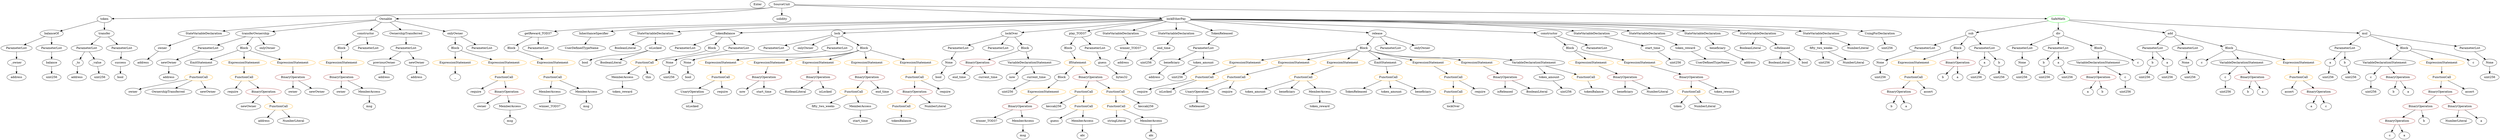 strict digraph {
	graph [bb="0,0,10251,684"];
	node [label="\N"];
	Enter	[height=0.5,
		pos="3080.5,666",
		width=0.83628];
	VariableDeclaration_winner_TOD37	[color=black,
		height=0.5,
		label=winner_TOD37,
		pos="4605.5,450",
		width=1.9036];
	ElementaryTypeName_address_9	[color=black,
		height=0.5,
		label=address,
		pos="4574.5,378",
		width=1.0996];
	VariableDeclaration_winner_TOD37 -> ElementaryTypeName_address_9	[pos="e,4582.1,396.1 4597.9,431.7 4594.5,424.07 4590.4,414.92 4586.7,406.4"];
	ElementaryTypeName_uint256_4	[color=black,
		height=0.5,
		label=uint256,
		pos="8432.5,306",
		width=1.0442];
	FunctionDefinition_getReward_TOD37	[color=black,
		height=0.5,
		label=getReward_TOD37,
		pos="2182.5,522",
		width=2.3333];
	Block_Unnamed_12	[color=black,
		height=0.5,
		label=Block,
		pos="2070.5,450",
		width=0.90558];
	FunctionDefinition_getReward_TOD37 -> Block_Unnamed_12	[pos="e,2091.4,464.04 2156.3,504.59 2139.7,494.25 2118.3,480.87 2101,470.06"];
	ParameterList_Unnamed_23	[color=black,
		height=0.5,
		label=ParameterList,
		pos="2182.5,450",
		width=1.7095];
	FunctionDefinition_getReward_TOD37 -> ParameterList_Unnamed_23	[pos="e,2182.5,468.1 2182.5,503.7 2182.5,496.41 2182.5,487.73 2182.5,479.54"];
	ParameterList_Unnamed_5	[color=black,
		height=0.5,
		label=ParameterList,
		pos="7834.5,450",
		width=1.7095];
	Parameter_None_2	[color=black,
		height=0.5,
		label=None,
		pos="7653.5,378",
		width=0.85014];
	ParameterList_Unnamed_5 -> Parameter_None_2	[pos="e,7677.6,389.41 7797,435.37 7768.5,424.91 7728.4,409.94 7693.5,396 7691.8,395.29 7689.9,394.55 7688.1,393.79"];
	ParameterList_Unnamed_6	[color=black,
		height=0.5,
		label=ParameterList,
		pos="8802.5,450",
		width=1.7095];
	Parameter_b_3	[color=black,
		height=0.5,
		label=b,
		pos="8795.5,378",
		width=0.75];
	ParameterList_Unnamed_6 -> Parameter_b_3	[pos="e,8797.3,396.1 8800.8,431.7 8800.1,424.41 8799.2,415.73 8798.4,407.54"];
	Parameter_a_3	[color=black,
		height=0.5,
		label=a,
		pos="8867.5,378",
		width=0.75];
	ParameterList_Unnamed_6 -> Parameter_a_3	[pos="e,8854,393.57 8817.9,432.41 8826.4,423.28 8837.1,411.81 8846.3,401.85"];
	Parameter_None_3	[color=black,
		height=0.5,
		label=None,
		pos="8943.5,378",
		width=0.85014];
	ElementaryTypeName_uint256_13	[color=black,
		height=0.5,
		label=uint256,
		pos="8960.5,306",
		width=1.0442];
	Parameter_None_3 -> ElementaryTypeName_uint256_13	[pos="e,8956.4,324.1 8947.7,359.7 8949.5,352.32 8951.7,343.52 8953.7,335.25"];
	ParameterList_Unnamed_20	[color=black,
		height=0.5,
		label=ParameterList,
		pos="3157.5,450",
		width=1.7095];
	Parameter_newOwner	[color=black,
		height=0.5,
		label=newOwner,
		pos="687.54,378",
		width=1.4046];
	ElementaryTypeName_address_5	[color=black,
		height=0.5,
		label=address,
		pos="687.54,306",
		width=1.0996];
	Parameter_newOwner -> ElementaryTypeName_address_5	[pos="e,687.54,324.1 687.54,359.7 687.54,352.41 687.54,343.73 687.54,335.54"];
	UnaryOperation_Unnamed_1	[color=black,
		height=0.5,
		label=UnaryOperation,
		pos="4915.5,234",
		width=1.9452];
	Identifier_isReleased	[color=black,
		height=0.5,
		label=isReleased,
		pos="4915.5,162",
		width=1.3907];
	UnaryOperation_Unnamed_1 -> Identifier_isReleased	[pos="e,4915.5,180.1 4915.5,215.7 4915.5,208.41 4915.5,199.73 4915.5,191.54"];
	BinaryOperation_Unnamed_16	[color=brown,
		height=0.5,
		label=BinaryOperation,
		pos="3739.5,234",
		width=1.9867];
	FunctionCall_Unnamed_11	[color=orange,
		height=0.5,
		label=FunctionCall,
		pos="3711.5,162",
		width=1.6125];
	BinaryOperation_Unnamed_16 -> FunctionCall_Unnamed_11	[pos="e,3718.4,180.1 3732.6,215.7 3729.6,208.15 3726,199.12 3722.6,190.68"];
	NumberLiteral_Unnamed_6	[color=black,
		height=0.5,
		label=NumberLiteral,
		pos="3851.5,162",
		width=1.765];
	BinaryOperation_Unnamed_16 -> NumberLiteral_Unnamed_6	[pos="e,3826.1,178.91 3765.5,216.76 3780.8,207.24 3800.2,195.09 3816.7,184.75"];
	FunctionDefinition_balanceOf	[color=black,
		height=0.5,
		label=balanceOf,
		pos="202.54,522",
		width=1.3491];
	ParameterList_Unnamed_8	[color=black,
		height=0.5,
		label=ParameterList,
		pos="61.543,450",
		width=1.7095];
	FunctionDefinition_balanceOf -> ParameterList_Unnamed_8	[pos="e,91.638,465.94 174.35,507 153.58,496.69 125.04,482.52 101.86,471.02"];
	ParameterList_Unnamed_9	[color=black,
		height=0.5,
		label=ParameterList,
		pos="202.54,450",
		width=1.7095];
	FunctionDefinition_balanceOf -> ParameterList_Unnamed_9	[pos="e,202.54,468.1 202.54,503.7 202.54,496.41 202.54,487.73 202.54,479.54"];
	ExpressionStatement_Unnamed_17	[color=orange,
		height=0.5,
		label=ExpressionStatement,
		pos="5079.5,378",
		width=2.458];
	FunctionCall_Unnamed_18	[color=orange,
		height=0.5,
		label=FunctionCall,
		pos="4947.5,306",
		width=1.6125];
	ExpressionStatement_Unnamed_17 -> FunctionCall_Unnamed_18	[pos="e,4975.7,321.95 5048.9,360.76 5030.1,350.79 5005.9,337.93 4985.8,327.29"];
	Identifier_winner_TOD37	[color=black,
		height=0.5,
		label=winner_TOD37,
		pos="4026.5,90",
		width=1.9036];
	StateVariableDeclaration_Unnamed	[color=black,
		height=0.5,
		label=StateVariableDeclaration,
		pos="786.54,522",
		width=2.8184];
	VariableDeclaration_owner	[color=black,
		height=0.5,
		label=owner,
		pos="678.54,450",
		width=0.93331];
	StateVariableDeclaration_Unnamed -> VariableDeclaration_owner	[pos="e,699.5,464.58 760.67,504.23 745.17,494.18 725.38,481.35 709.1,470.81"];
	InheritanceSpecifier_Unnamed	[color=black,
		height=0.5,
		label=InheritanceSpecifier,
		pos="2416.5,522",
		width=2.3333];
	UserDefinedTypeName_Unnamed	[color=black,
		height=0.5,
		label=UserDefinedTypeName,
		pos="2360.5,450",
		width=2.7214];
	InheritanceSpecifier_Unnamed -> UserDefinedTypeName_Unnamed	[pos="e,2374.4,468.28 2403,504.05 2396.5,496.01 2388.7,486.2 2381.5,477.23"];
	ElementaryTypeName_uint256_18	[color=black,
		height=0.5,
		label=uint256,
		pos="6797.5,378",
		width=1.0442];
	Identifier_isReleased_1	[color=black,
		height=0.5,
		label=isReleased,
		pos="6209.5,234",
		width=1.3907];
	Parameter_balance	[color=black,
		height=0.5,
		label=balance,
		pos="202.54,378",
		width=1.0719];
	ElementaryTypeName_uint256_15	[color=black,
		height=0.5,
		label=uint256,
		pos="202.54,306",
		width=1.0442];
	Parameter_balance -> ElementaryTypeName_uint256_15	[pos="e,202.54,324.1 202.54,359.7 202.54,352.41 202.54,343.73 202.54,335.54"];
	Identifier_TokenReleased	[color=black,
		height=0.5,
		label=TokenReleased,
		pos="5583.5,234",
		width=1.8897];
	VariableDeclaration_c	[color=black,
		height=0.5,
		label=c,
		pos="9705.5,306",
		width=0.75];
	ElementaryTypeName_uint256_3	[color=black,
		height=0.5,
		label=uint256,
		pos="9705.5,234",
		width=1.0442];
	VariableDeclaration_c -> ElementaryTypeName_uint256_3	[pos="e,9705.5,252.1 9705.5,287.7 9705.5,280.41 9705.5,271.73 9705.5,263.54"];
	Identifier_owner_2	[color=black,
		height=0.5,
		label=owner,
		pos="519.54,234",
		width=0.93331];
	ExpressionStatement_Unnamed_16	[color=orange,
		height=0.5,
		label=ExpressionStatement,
		pos="2238.5,378",
		width=2.458];
	FunctionCall_Unnamed_17	[color=orange,
		height=0.5,
		label=FunctionCall,
		pos="2238.5,306",
		width=1.6125];
	ExpressionStatement_Unnamed_16 -> FunctionCall_Unnamed_17	[pos="e,2238.5,324.1 2238.5,359.7 2238.5,352.41 2238.5,343.73 2238.5,335.54"];
	BinaryOperation_Unnamed_15	[color=brown,
		height=0.5,
		label=BinaryOperation,
		pos="6706.5,306",
		width=1.9867];
	Identifier_beneficiary	[color=black,
		height=0.5,
		label=beneficiary,
		pos="6706.5,234",
		width=1.4184];
	BinaryOperation_Unnamed_15 -> Identifier_beneficiary	[pos="e,6706.5,252.1 6706.5,287.7 6706.5,280.41 6706.5,271.73 6706.5,263.54"];
	NumberLiteral_Unnamed_5	[color=black,
		height=0.5,
		label=NumberLiteral,
		pos="6839.5,234",
		width=1.765];
	BinaryOperation_Unnamed_15 -> NumberLiteral_Unnamed_5	[pos="e,6810.3,250.42 6736.4,289.29 6755.3,279.36 6779.9,266.41 6800.3,255.66"];
	VariableDeclaration_c_2	[color=black,
		height=0.5,
		label=c,
		pos="9105.5,306",
		width=0.75];
	ElementaryTypeName_uint256_14	[color=black,
		height=0.5,
		label=uint256,
		pos="9105.5,234",
		width=1.0442];
	VariableDeclaration_c_2 -> ElementaryTypeName_uint256_14	[pos="e,9105.5,252.1 9105.5,287.7 9105.5,280.41 9105.5,271.73 9105.5,263.54"];
	ElementaryTypeName_address	[color=black,
		height=0.5,
		label=address,
		pos="61.543,306",
		width=1.0996];
	MemberAccess_Unnamed_6	[color=black,
		height=0.5,
		label=MemberAccess,
		pos="4182.5,90",
		width=1.9174];
	Identifier_msg_2	[color=black,
		height=0.5,
		label=msg,
		pos="4182.5,18",
		width=0.75];
	MemberAccess_Unnamed_6 -> Identifier_msg_2	[pos="e,4182.5,36.104 4182.5,71.697 4182.5,64.407 4182.5,55.726 4182.5,47.536"];
	BooleanLiteral_Unnamed_3	[color=black,
		height=0.5,
		label=BooleanLiteral,
		pos="7123.5,450",
		width=1.7788];
	BinaryOperation_Unnamed_6	[color=brown,
		height=0.5,
		label=BinaryOperation,
		pos="7729.5,234",
		width=1.9867];
	Identifier_b_3	[color=black,
		height=0.5,
		label=b,
		pos="7693.5,162",
		width=0.75];
	BinaryOperation_Unnamed_6 -> Identifier_b_3	[pos="e,7701.8,179.14 7720.6,215.7 7716.6,207.75 7711.6,198.16 7707.1,189.34"];
	Identifier_a_4	[color=black,
		height=0.5,
		label=a,
		pos="7765.5,162",
		width=0.75];
	BinaryOperation_Unnamed_6 -> Identifier_a_4	[pos="e,7757.2,179.14 7738.4,215.7 7742.5,207.75 7747.5,198.16 7752,189.34"];
	StateVariableDeclaration_Unnamed_3	[color=black,
		height=0.5,
		label=StateVariableDeclaration,
		pos="2667.5,522",
		width=2.8184];
	BooleanLiteral_Unnamed_1	[color=black,
		height=0.5,
		label=BooleanLiteral,
		pos="2540.5,450",
		width=1.7788];
	StateVariableDeclaration_Unnamed_3 -> BooleanLiteral_Unnamed_1	[pos="e,2568.7,466.51 2637.4,504.41 2619.9,494.72 2597.5,482.4 2578.7,472.04"];
	VariableDeclaration_isLocked	[color=black,
		height=0.5,
		label=isLocked,
		pos="2667.5,450",
		width=1.2521];
	StateVariableDeclaration_Unnamed_3 -> VariableDeclaration_isLocked	[pos="e,2667.5,468.1 2667.5,503.7 2667.5,496.41 2667.5,487.73 2667.5,479.54"];
	Identifier_guess	[color=black,
		height=0.5,
		label=guess,
		pos="4315.5,90",
		width=0.87786];
	Identifier_b_4	[color=black,
		height=0.5,
		label=b,
		pos="7899.5,306",
		width=0.75];
	ElementaryTypeName_bytes32	[color=black,
		height=0.5,
		label=bytes32,
		pos="4603.5,306",
		width=1.0996];
	Identifier_b_5	[color=black,
		height=0.5,
		label=b,
		pos="9204.5,234",
		width=0.75];
	BinaryOperation_Unnamed_17	[color=brown,
		height=0.5,
		label=BinaryOperation,
		pos="3107.5,306",
		width=1.9867];
	Identifier_now	[color=black,
		height=0.5,
		label=now,
		pos="3015.5,234",
		width=0.75];
	BinaryOperation_Unnamed_17 -> Identifier_now	[pos="e,3032.9,248.2 3085.7,288.41 3072.6,278.42 3055.8,265.64 3041.9,255.09"];
	Identifier_start_time	[color=black,
		height=0.5,
		label=start_time,
		pos="3107.5,234",
		width=1.3076];
	BinaryOperation_Unnamed_17 -> Identifier_start_time	[pos="e,3107.5,252.1 3107.5,287.7 3107.5,280.41 3107.5,271.73 3107.5,263.54"];
	ElementaryTypeName_address_4	[color=black,
		height=0.5,
		label=address,
		pos="1691.5,306",
		width=1.0996];
	Block_Unnamed_7	[color=black,
		height=0.5,
		label=Block,
		pos="6360.5,450",
		width=0.90558];
	ExpressionStatement_Unnamed_9	[color=orange,
		height=0.5,
		label=ExpressionStatement,
		pos="6458.5,378",
		width=2.458];
	Block_Unnamed_7 -> ExpressionStatement_Unnamed_9	[pos="e,6435.1,395.76 6379.9,435.17 6393,425.8 6410.7,413.19 6425.9,402.29"];
	ExpressionStatement_Unnamed_8	[color=orange,
		height=0.5,
		label=ExpressionStatement,
		pos="6653.5,378",
		width=2.458];
	Block_Unnamed_7 -> ExpressionStatement_Unnamed_8	[pos="e,6590.3,390.91 6385.4,437.82 6390.7,435.7 6396.2,433.64 6401.5,432 6434.1,421.94 6517.1,405.09 6579,393.1"];
	VariableDeclaration_token_amount_1	[color=black,
		height=0.5,
		label=token_amount,
		pos="6376.5,306",
		width=1.765];
	ElementaryTypeName_uint256_24	[color=black,
		height=0.5,
		label=uint256,
		pos="6461.5,234",
		width=1.0442];
	VariableDeclaration_token_amount_1 -> ElementaryTypeName_uint256_24	[pos="e,6443.4,249.95 6396.3,288.76 6407.7,279.34 6422.3,267.34 6434.7,257.06"];
	FunctionDefinition_sub	[color=black,
		height=0.5,
		label=sub,
		pos="8027.5,522",
		width=0.75];
	FunctionDefinition_sub -> ParameterList_Unnamed_5	[pos="e,7872.2,464.64 8004.3,512.56 7974.3,501.69 7921.5,482.53 7882.7,468.47"];
	Block_Unnamed_2	[color=black,
		height=0.5,
		label=Block,
		pos="7968.5,450",
		width=0.90558];
	FunctionDefinition_sub -> Block_Unnamed_2	[pos="e,7981.7,466.64 8014.7,505.81 8007.2,496.85 7997.5,485.32 7988.9,475.14"];
	ParameterList_Unnamed_4	[color=black,
		height=0.5,
		label=ParameterList,
		pos="8085.5,450",
		width=1.7095];
	FunctionDefinition_sub -> ParameterList_Unnamed_4	[pos="e,8071.8,467.63 8040.1,505.81 8047.3,497.19 8056.4,486.18 8064.6,476.29"];
	ElementaryTypeName_address_3	[color=black,
		height=0.5,
		label=address,
		pos="1555.5,306",
		width=1.0996];
	Identifier_token	[color=black,
		height=0.5,
		label=token,
		pos="6922.5,162",
		width=0.864];
	FunctionDefinition_div	[color=black,
		height=0.5,
		label=div,
		pos="8393.5,522",
		width=0.75];
	ParameterList_Unnamed_3	[color=black,
		height=0.5,
		label=ParameterList,
		pos="8249.5,450",
		width=1.7095];
	FunctionDefinition_div -> ParameterList_Unnamed_3	[pos="e,8280.3,465.96 8372,510.52 8350.5,500.08 8317,483.8 8290.5,470.9"];
	ParameterList_Unnamed_2	[color=black,
		height=0.5,
		label=ParameterList,
		pos="8393.5,450",
		width=1.7095];
	FunctionDefinition_div -> ParameterList_Unnamed_2	[pos="e,8393.5,468.1 8393.5,503.7 8393.5,496.41 8393.5,487.73 8393.5,479.54"];
	Block_Unnamed_1	[color=black,
		height=0.5,
		label=Block,
		pos="8559.5,450",
		width=0.90558];
	FunctionDefinition_div -> Block_Unnamed_1	[pos="e,8534.3,461.66 8415.9,511.56 8443.6,499.89 8491,479.89 8523.8,466.09"];
	Identifier_fifty_two_weeks	[color=black,
		height=0.5,
		label=fifty_two_weeks,
		pos="3351.5,162",
		width=2.0145];
	FunctionCall_Unnamed_8	[color=orange,
		height=0.5,
		label=FunctionCall,
		pos="2623.5,378",
		width=1.6125];
	MemberAccess_Unnamed_2	[color=black,
		height=0.5,
		label=MemberAccess,
		pos="2525.5,306",
		width=1.9174];
	FunctionCall_Unnamed_8 -> MemberAccess_Unnamed_2	[pos="e,2548.4,323.31 2601.3,361.12 2588.3,351.85 2571.8,340.01 2557.4,329.76"];
	Identifier_this	[color=black,
		height=0.5,
		label=this,
		pos="2639.5,306",
		width=0.75];
	FunctionCall_Unnamed_8 -> Identifier_this	[pos="e,2635.6,324.1 2627.5,359.7 2629.2,352.32 2631.2,343.52 2633.1,335.25"];
	ElementaryTypeName_uint256_11	[color=black,
		height=0.5,
		label=uint256,
		pos="8867.5,306",
		width=1.0442];
	Identifier_a_7	[color=black,
		height=0.5,
		label=a,
		pos="9467.5,162",
		width=0.75];
	Identifier_abi_1	[color=black,
		height=0.5,
		label=abi,
		pos="4716.5,18",
		width=0.75];
	Parameter_a_2	[color=black,
		height=0.5,
		label=a,
		pos="8085.5,378",
		width=0.75];
	ElementaryTypeName_uint256_8	[color=black,
		height=0.5,
		label=uint256,
		pos="8060.5,306",
		width=1.0442];
	Parameter_a_2 -> ElementaryTypeName_uint256_8	[pos="e,8066.5,323.79 8079.5,360.05 8076.8,352.4 8073.5,343.16 8070.4,334.56"];
	FunctionCall_Unnamed_12	[color=orange,
		height=0.5,
		label=FunctionCall,
		pos="3484.5,234",
		width=1.6125];
	FunctionCall_Unnamed_12 -> Identifier_fifty_two_weeks	[pos="e,3381.4,178.72 3456,217.98 3437.2,208.09 3412.3,194.98 3391.5,184.05"];
	MemberAccess_Unnamed_3	[color=black,
		height=0.5,
		label=MemberAccess,
		pos="3511.5,162",
		width=1.9174];
	FunctionCall_Unnamed_12 -> MemberAccess_Unnamed_3	[pos="e,3504.9,180.1 3491.2,215.7 3494.1,208.15 3497.6,199.12 3500.9,190.68"];
	FunctionCall_Unnamed_10	[color=orange,
		height=0.5,
		label=FunctionCall,
		pos="3726.5,306",
		width=1.6125];
	FunctionCall_Unnamed_10 -> BinaryOperation_Unnamed_16	[pos="e,3736.4,252.1 3729.8,287.7 3731.1,280.32 3732.8,271.52 3734.3,263.25"];
	Identifier_require_3	[color=black,
		height=0.5,
		label=require,
		pos="3865.5,234",
		width=1.0026];
	FunctionCall_Unnamed_10 -> Identifier_require_3	[pos="e,3840.8,247.48 3756,290.15 3777.9,279.16 3807.7,264.13 3830.7,252.54"];
	BooleanLiteral_Unnamed_4	[color=black,
		height=0.5,
		label=BooleanLiteral,
		pos="3236.5,234",
		width=1.7788];
	Identifier_lockOver	[color=black,
		height=0.5,
		label=lockOver,
		pos="5993.5,162",
		width=1.2521];
	EmitStatement_Unnamed	[color=black,
		height=0.5,
		label=EmitStatement,
		pos="820.54,378",
		width=1.7788];
	FunctionCall_Unnamed_6	[color=orange,
		height=0.5,
		label=FunctionCall,
		pos="812.54,306",
		width=1.6125];
	EmitStatement_Unnamed -> FunctionCall_Unnamed_6	[pos="e,814.5,324.1 818.57,359.7 817.73,352.41 816.74,343.73 815.8,335.54"];
	Parameter_None_5	[color=black,
		height=0.5,
		label=None,
		pos="2809.5,378",
		width=0.85014];
	ElementaryTypeName_bool_3	[color=black,
		height=0.5,
		label=bool,
		pos="2811.5,306",
		width=0.76697];
	Parameter_None_5 -> ElementaryTypeName_bool_3	[pos="e,2811.1,324.1 2810,359.7 2810.2,352.41 2810.5,343.73 2810.7,335.54"];
	ModifierInvocation_onlyOwner_1	[color=black,
		height=0.5,
		label=onlyOwner,
		pos="3288.5,450",
		width=1.4323];
	BinaryOperation_Unnamed	[color=brown,
		height=0.5,
		label=BinaryOperation,
		pos="9822.5,306",
		width=1.9867];
	Identifier_b	[color=black,
		height=0.5,
		label=b,
		pos="9804.5,234",
		width=0.75];
	BinaryOperation_Unnamed -> Identifier_b	[pos="e,9808.9,252.1 9818.1,287.7 9816.2,280.32 9813.9,271.52 9811.8,263.25"];
	Identifier_a	[color=black,
		height=0.5,
		label=a,
		pos="9876.5,234",
		width=0.75];
	BinaryOperation_Unnamed -> Identifier_a	[pos="e,9864.7,250.36 9835.6,288.05 9842.3,279.44 9850.5,268.81 9857.8,259.33"];
	Identifier_OwnershipTransferred	[color=black,
		height=0.5,
		label=OwnershipTransferred,
		pos="665.54,234",
		width=2.6243];
	BooleanLiteral_Unnamed_2	[color=black,
		height=0.5,
		label=BooleanLiteral,
		pos="7229.5,378",
		width=1.7788];
	ElementaryTypeName_uint256_20	[color=black,
		height=0.5,
		label=uint256,
		pos="7422.5,378",
		width=1.0442];
	Block_Unnamed_11	[color=black,
		height=0.5,
		label=Block,
		pos="4352.5,306",
		width=0.90558];
	ExpressionStatement_Unnamed_15	[color=orange,
		height=0.5,
		label=ExpressionStatement,
		pos="4272.5,234",
		width=2.458];
	Block_Unnamed_11 -> ExpressionStatement_Unnamed_15	[pos="e,4292,252.04 4335.6,290.15 4325.4,281.26 4312.2,269.74 4300.6,259.53"];
	Identifier_a_5	[color=black,
		height=0.5,
		label=a,
		pos="7971.5,306",
		width=0.75];
	Identifier_require_4	[color=black,
		height=0.5,
		label=require,
		pos="4683.5,234",
		width=1.0026];
	ExpressionStatement_Unnamed_18	[color=orange,
		height=0.5,
		label=ExpressionStatement,
		pos="5274.5,378",
		width=2.458];
	FunctionCall_Unnamed_19	[color=orange,
		height=0.5,
		label=FunctionCall,
		pos="5081.5,306",
		width=1.6125];
	ExpressionStatement_Unnamed_18 -> FunctionCall_Unnamed_19	[pos="e,5118.1,320.27 5232.7,361.81 5202.1,350.73 5160.7,335.71 5128.9,324.19"];
	Identifier_winner_TOD37_1	[color=black,
		height=0.5,
		label=winner_TOD37,
		pos="2208.5,162",
		width=1.9036];
	ParameterList_Unnamed_18	[color=black,
		height=0.5,
		label=ParameterList,
		pos="2792.5,450",
		width=1.7095];
	MemberAccess_Unnamed_4	[color=black,
		height=0.5,
		label=MemberAccess,
		pos="4434.5,90",
		width=1.9174];
	Identifier_abi	[color=black,
		height=0.5,
		label=abi,
		pos="4434.5,18",
		width=0.75];
	MemberAccess_Unnamed_4 -> Identifier_abi	[pos="e,4434.5,36.104 4434.5,71.697 4434.5,64.407 4434.5,55.726 4434.5,47.536"];
	ElementaryTypeName_uint256_12	[color=black,
		height=0.5,
		label=uint256,
		pos="8774.5,306",
		width=1.0442];
	Parameter_b_3 -> ElementaryTypeName_uint256_12	[pos="e,8779.7,324.28 8790.5,360.05 8788.2,352.6 8785.5,343.64 8783,335.22"];
	BinaryOperation_Unnamed_18	[color=brown,
		height=0.5,
		label=BinaryOperation,
		pos="3531.5,306",
		width=1.9867];
	BinaryOperation_Unnamed_18 -> FunctionCall_Unnamed_12	[pos="e,3495.8,251.79 3520.2,288.05 3514.7,279.97 3508.1,270.12 3502.1,261.11"];
	Identifier_end_time	[color=black,
		height=0.5,
		label=end_time,
		pos="3605.5,234",
		width=1.2382];
	BinaryOperation_Unnamed_18 -> Identifier_end_time	[pos="e,3588.6,250.99 3549.1,288.41 3558.4,279.57 3570.1,268.53 3580.4,258.79"];
	ExpressionStatement_Unnamed_10	[color=orange,
		height=0.5,
		label=ExpressionStatement,
		pos="2946.5,378",
		width=2.458];
	FunctionCall_Unnamed_9	[color=orange,
		height=0.5,
		label=FunctionCall,
		pos="2934.5,306",
		width=1.6125];
	ExpressionStatement_Unnamed_10 -> FunctionCall_Unnamed_9	[pos="e,2937.5,324.1 2943.6,359.7 2942.3,352.32 2940.8,343.52 2939.4,335.25"];
	Identifier_assert_1	[color=black,
		height=0.5,
		label=assert,
		pos="7851.5,234",
		width=0.89172];
	Block_Unnamed_14	[color=black,
		height=0.5,
		label=Block,
		pos="5555.5,450",
		width=0.90558];
	Block_Unnamed_14 -> ExpressionStatement_Unnamed_17	[pos="e,5144.6,390.59 5523.9,444.91 5458.9,436.45 5305.7,416.09 5177.5,396 5170.5,394.89 5163.1,393.69 5155.7,392.47"];
	Block_Unnamed_14 -> ExpressionStatement_Unnamed_18	[pos="e,5329,392.56 5526.3,441.71 5482.5,430.8 5398.8,409.96 5340,395.31"];
	ExpressionStatement_Unnamed_20	[color=orange,
		height=0.5,
		label=ExpressionStatement,
		pos="5469.5,378",
		width=2.458];
	Block_Unnamed_14 -> ExpressionStatement_Unnamed_20	[pos="e,5490.4,395.95 5537.7,434.5 5526.5,425.39 5511.8,413.41 5498.9,402.92"];
	EmitStatement_Unnamed_1	[color=black,
		height=0.5,
		label=EmitStatement,
		pos="5640.5,378",
		width=1.7788];
	Block_Unnamed_14 -> EmitStatement_Unnamed_1	[pos="e,5620.6,395.45 5573.2,434.5 5584.4,425.26 5599.2,413.07 5612,402.47"];
	ExpressionStatement_Unnamed_19	[color=orange,
		height=0.5,
		label=ExpressionStatement,
		pos="5811.5,378",
		width=2.458];
	Block_Unnamed_14 -> ExpressionStatement_Unnamed_19	[pos="e,5750.6,391.44 5580.5,437.96 5585.7,435.83 5591.3,433.73 5596.5,432 5643.5,416.58 5697.5,403.29 5739.6,393.87"];
	ExpressionStatement_Unnamed_21	[color=orange,
		height=0.5,
		label=ExpressionStatement,
		pos="6006.5,378",
		width=2.458];
	Block_Unnamed_14 -> ExpressionStatement_Unnamed_21	[pos="e,5942.1,390.72 5579.9,437.61 5585.3,435.46 5591,433.43 5596.5,432 5731.7,396.93 5770.4,415.94 5908.5,396 5915.7,394.96 5923.2,393.8 \
5930.7,392.59"];
	VariableDeclarationStatement_Unnamed_4	[color=black,
		height=0.5,
		label=VariableDeclarationStatement,
		pos="6232.5,378",
		width=3.3174];
	Block_Unnamed_14 -> VariableDeclarationStatement_Unnamed_4	[pos="e,6147.3,390.97 5579.4,437.6 5584.9,435.39 5590.8,433.35 5596.5,432 5816.4,380.07 5878.8,418.77 6103.5,396 6114.1,394.94 6125,393.69 \
6135.9,392.37"];
	Identifier_c_3	[color=black,
		height=0.5,
		label=c,
		pos="9539.5,162",
		width=0.75];
	BinaryOperation_Unnamed_21	[color=brown,
		height=0.5,
		label=BinaryOperation,
		pos="4171.5,162",
		width=1.9867];
	ExpressionStatement_Unnamed_15 -> BinaryOperation_Unnamed_21	[pos="e,4195.2,179.39 4248.4,216.23 4235.1,207.08 4218.6,195.61 4204.2,185.66"];
	ExpressionStatement_Unnamed_3	[color=orange,
		height=0.5,
		label=ExpressionStatement,
		pos="1381.5,378",
		width=2.458];
	BinaryOperation_Unnamed_10	[color=brown,
		height=0.5,
		label=BinaryOperation,
		pos="1386.5,306",
		width=1.9867];
	ExpressionStatement_Unnamed_3 -> BinaryOperation_Unnamed_10	[pos="e,1385.3,324.1 1382.8,359.7 1383.3,352.41 1383.9,343.73 1384.5,335.54"];
	FunctionDefinition_tokenBalance	[color=black,
		height=0.5,
		label=tokenBalance,
		pos="2960.5,522",
		width=1.6679];
	FunctionDefinition_tokenBalance -> ParameterList_Unnamed_18	[pos="e,2826.8,465.26 2926.5,506.83 2900.8,496.1 2865.2,481.26 2837.1,469.57"];
	Block_Unnamed_8	[color=black,
		height=0.5,
		label=Block,
		pos="2904.5,450",
		width=0.90558];
	FunctionDefinition_tokenBalance -> Block_Unnamed_8	[pos="e,2917.2,466.83 2947,504.05 2940.2,495.56 2931.8,485.11 2924.3,475.73"];
	ParameterList_Unnamed_19	[color=black,
		height=0.5,
		label=ParameterList,
		pos="3016.5,450",
		width=1.7095];
	FunctionDefinition_tokenBalance -> ParameterList_Unnamed_19	[pos="e,3003.1,467.79 2974.1,504.05 2980.7,495.8 2988.8,485.7 2996.1,476.54"];
	ExpressionStatement_Unnamed_5	[color=orange,
		height=0.5,
		label=ExpressionStatement,
		pos="1848.5,378",
		width=2.458];
	Identifier__	[color=black,
		height=0.5,
		label=_,
		pos="1848.5,306",
		width=0.75];
	ExpressionStatement_Unnamed_5 -> Identifier__	[pos="e,1848.5,324.1 1848.5,359.7 1848.5,352.41 1848.5,343.73 1848.5,335.54"];
	ExpressionStatement_Unnamed_6	[color=orange,
		height=0.5,
		label=ExpressionStatement,
		pos="991.54,378",
		width=2.458];
	FunctionCall_Unnamed_4	[color=orange,
		height=0.5,
		label=FunctionCall,
		pos="991.54,306",
		width=1.6125];
	ExpressionStatement_Unnamed_6 -> FunctionCall_Unnamed_4	[pos="e,991.54,324.1 991.54,359.7 991.54,352.41 991.54,343.73 991.54,335.54"];
	Identifier_assert_2	[color=black,
		height=0.5,
		label=assert,
		pos="9381.5,234",
		width=0.89172];
	Identifier_token_reward_1	[color=black,
		height=0.5,
		label=token_reward,
		pos="2525.5,234",
		width=1.7095];
	MemberAccess_Unnamed_2 -> Identifier_token_reward_1	[pos="e,2525.5,252.1 2525.5,287.7 2525.5,280.41 2525.5,271.73 2525.5,263.54"];
	FunctionDefinition_lock	[color=black,
		height=0.5,
		label=lock,
		pos="3419.5,522",
		width=0.75];
	FunctionDefinition_lock -> ParameterList_Unnamed_20	[pos="e,3201.8,462.83 3394.9,514.41 3353.5,503.34 3268.9,480.74 3212.7,465.73"];
	FunctionDefinition_lock -> ModifierInvocation_onlyOwner_1	[pos="e,3316,465.69 3398.8,509.91 3379.3,499.5 3349.7,483.68 3326.1,471.06"];
	ParameterList_Unnamed_21	[color=black,
		height=0.5,
		label=ParameterList,
		pos="3419.5,450",
		width=1.7095];
	FunctionDefinition_lock -> ParameterList_Unnamed_21	[pos="e,3419.5,468.1 3419.5,503.7 3419.5,496.41 3419.5,487.73 3419.5,479.54"];
	Block_Unnamed_9	[color=black,
		height=0.5,
		label=Block,
		pos="3531.5,450",
		width=0.90558];
	FunctionDefinition_lock -> Block_Unnamed_9	[pos="e,3510.6,464.06 3438.8,508.97 3455.9,498.27 3481.2,482.44 3501.1,470.02"];
	ElementaryTypeName_uint256_9	[color=black,
		height=0.5,
		label=uint256,
		pos="8153.5,306",
		width=1.0442];
	ParameterList_Unnamed_17	[color=black,
		height=0.5,
		label=ParameterList,
		pos="6472.5,450",
		width=1.7095];
	Parameter_a	[color=black,
		height=0.5,
		label=a,
		pos="9542.5,378",
		width=0.75];
	ElementaryTypeName_uint256	[color=black,
		height=0.5,
		label=uint256,
		pos="9527.5,306",
		width=1.0442];
	Parameter_a -> ElementaryTypeName_uint256	[pos="e,9531.2,324.1 9538.8,359.7 9537.3,352.32 9535.4,343.52 9533.6,335.25"];
	FunctionCall_Unnamed_6 -> Identifier_owner_2	[pos="e,545.21,245.98 766.75,294.63 756.8,292.41 746.32,290.11 736.54,288 659.34,271.38 638.21,274.6 562.54,252 560.32,251.34 558.05,250.61 \
555.77,249.83"];
	FunctionCall_Unnamed_6 -> Identifier_OwnershipTransferred	[pos="e,699.66,251.24 781.73,290.33 760.92,280.42 733.13,267.18 709.94,256.14"];
	Identifier_newOwner_1	[color=black,
		height=0.5,
		label=newOwner,
		pos="828.54,234",
		width=1.4046];
	FunctionCall_Unnamed_6 -> Identifier_newOwner_1	[pos="e,824.63,252.1 816.5,287.7 818.18,280.32 820.19,271.52 822.09,263.25"];
	ExpressionStatement_Unnamed_1	[color=orange,
		height=0.5,
		label=ExpressionStatement,
		pos="7790.5,378",
		width=2.458];
	Block_Unnamed_2 -> ExpressionStatement_Unnamed_1	[pos="e,7829.9,394.49 7942.7,438.82 7915.9,428.32 7873.6,411.67 7840.4,398.6"];
	BinaryOperation_Unnamed_7	[color=brown,
		height=0.5,
		label=BinaryOperation,
		pos="7968.5,378",
		width=1.9867];
	Block_Unnamed_2 -> BinaryOperation_Unnamed_7	[pos="e,7968.5,396.1 7968.5,431.7 7968.5,424.41 7968.5,415.73 7968.5,407.54"];
	Identifier_isLocked	[color=black,
		height=0.5,
		label=isLocked,
		pos="2810.5,162",
		width=1.2521];
	VariableDeclarationStatement_Unnamed	[color=black,
		height=0.5,
		label=VariableDeclarationStatement,
		pos="9778.5,378",
		width=3.3174];
	VariableDeclarationStatement_Unnamed -> VariableDeclaration_c	[pos="e,9720.6,321.42 9760.9,360.05 9751.2,350.82 9739.2,339.29 9728.8,329.33"];
	VariableDeclarationStatement_Unnamed -> BinaryOperation_Unnamed	[pos="e,9811.8,324.1 9789.4,359.7 9794.3,351.9 9800.2,342.51 9805.7,333.83"];
	Parameter_b_1	[color=black,
		height=0.5,
		label=b,
		pos="8323.5,378",
		width=0.75];
	ElementaryTypeName_uint256_5	[color=black,
		height=0.5,
		label=uint256,
		pos="8339.5,306",
		width=1.0442];
	Parameter_b_1 -> ElementaryTypeName_uint256_5	[pos="e,8335.6,324.1 8327.5,359.7 8329.2,352.32 8331.2,343.52 8333.1,335.25"];
	ContractDefinition_token	[color=black,
		height=0.5,
		label=token,
		pos="414.54,594",
		width=0.864];
	ContractDefinition_token -> FunctionDefinition_balanceOf	[pos="e,237.78,534.63 388.12,584.28 353.2,572.75 291.12,552.25 248.45,538.16"];
	FunctionDefinition_transfer	[color=black,
		height=0.5,
		label=transfer,
		pos="414.54,522",
		width=1.0719];
	ContractDefinition_token -> FunctionDefinition_transfer	[pos="e,414.54,540.1 414.54,575.7 414.54,568.41 414.54,559.73 414.54,551.54"];
	FunctionCall_Unnamed_2	[color=orange,
		height=0.5,
		label=FunctionCall,
		pos="9409.5,306",
		width=1.6125];
	FunctionCall_Unnamed_2 -> Identifier_assert_2	[pos="e,9388.2,251.62 9402.6,287.7 9399.6,280.04 9395.9,270.85 9392.5,262.3"];
	BinaryOperation_Unnamed_9	[color=brown,
		height=0.5,
		label=BinaryOperation,
		pos="9503.5,234",
		width=1.9867];
	FunctionCall_Unnamed_2 -> BinaryOperation_Unnamed_9	[pos="e,9481.3,251.55 9430.9,289.12 9443.1,280 9458.7,268.4 9472.3,258.28"];
	FunctionDefinition_lockOver	[color=black,
		height=0.5,
		label=lockOver,
		pos="4117.5,522",
		width=1.2521];
	ParameterList_Unnamed_25	[color=black,
		height=0.5,
		label=ParameterList,
		pos="3882.5,450",
		width=1.7095];
	FunctionDefinition_lockOver -> ParameterList_Unnamed_25	[pos="e,3924.6,463.54 4082.1,510.44 4043.2,498.86 3980.4,480.14 3935.6,466.8"];
	ParameterList_Unnamed_24	[color=black,
		height=0.5,
		label=ParameterList,
		pos="4061.5,450",
		width=1.7095];
	FunctionDefinition_lockOver -> ParameterList_Unnamed_24	[pos="e,4075.1,467.96 4104.3,504.41 4097.7,496.16 4089.5,486.01 4082.2,476.78"];
	Block_Unnamed_13	[color=black,
		height=0.5,
		label=Block,
		pos="4173.5,450",
		width=0.90558];
	FunctionDefinition_lockOver -> Block_Unnamed_13	[pos="e,4160.8,466.99 4130.8,504.41 4137.6,495.92 4146,485.41 4153.6,475.96"];
	Identifier_require_1	[color=black,
		height=0.5,
		label=require,
		pos="933.54,234",
		width=1.0026];
	FunctionCall_Unnamed_4 -> Identifier_require_1	[pos="e,946.66,250.83 977.5,288.05 970.39,279.47 961.62,268.89 953.79,259.44"];
	BinaryOperation_Unnamed_12	[color=brown,
		height=0.5,
		label=BinaryOperation,
		pos="1059.5,234",
		width=1.9867];
	FunctionCall_Unnamed_4 -> BinaryOperation_Unnamed_12	[pos="e,1043.1,251.96 1007.7,288.41 1015.8,279.99 1025.9,269.58 1035.1,260.2"];
	Identifier_end_time_1	[color=black,
		height=0.5,
		label=end_time,
		pos="3920.5,306",
		width=1.2382];
	FunctionDefinition_play_TOD37	[color=black,
		height=0.5,
		label=play_TOD37,
		pos="4349.5,522",
		width=1.6541];
	Block_Unnamed_10	[color=black,
		height=0.5,
		label=Block,
		pos="4345.5,450",
		width=0.90558];
	FunctionDefinition_play_TOD37 -> Block_Unnamed_10	[pos="e,4346.5,468.1 4348.6,503.7 4348.1,496.41 4347.6,487.73 4347.2,479.54"];
	ParameterList_Unnamed_22	[color=black,
		height=0.5,
		label=ParameterList,
		pos="4457.5,450",
		width=1.7095];
	FunctionDefinition_play_TOD37 -> ParameterList_Unnamed_22	[pos="e,4433.1,466.82 4374,505.12 4388.7,495.63 4407.5,483.44 4423.6,473.03"];
	ElementaryTypeName_bool	[color=black,
		height=0.5,
		label=bool,
		pos="481.54,306",
		width=0.76697];
	ParameterList_Unnamed_7	[color=black,
		height=0.5,
		label=ParameterList,
		pos="8943.5,450",
		width=1.7095];
	ParameterList_Unnamed_7 -> Parameter_None_3	[pos="e,8943.5,396.1 8943.5,431.7 8943.5,424.41 8943.5,415.73 8943.5,407.54"];
	ElementaryTypeName_uint256_16	[color=black,
		height=0.5,
		label=uint256,
		pos="396.54,306",
		width=1.0442];
	Parameter_None_6	[color=black,
		height=0.5,
		label=None,
		pos="3863.5,378",
		width=0.85014];
	ParameterList_Unnamed_25 -> Parameter_None_6	[pos="e,3868.2,396.1 3877.8,431.7 3875.8,424.24 3873.4,415.32 3871.1,406.97"];
	Parameter_None_1	[color=black,
		height=0.5,
		label=None,
		pos="8247.5,378",
		width=0.85014];
	ParameterList_Unnamed_3 -> Parameter_None_1	[pos="e,8248,396.1 8249,431.7 8248.8,424.41 8248.6,415.73 8248.4,407.54"];
	ElementaryTypeName_uint256_10	[color=black,
		height=0.5,
		label=uint256,
		pos="7653.5,306",
		width=1.0442];
	ElementaryTypeName_uint256_23	[color=black,
		height=0.5,
		label=uint256,
		pos="4128.5,234",
		width=1.0442];
	Identifier_require	[color=black,
		height=0.5,
		label=require,
		pos="1920.5,234",
		width=1.0026];
	ElementaryTypeName_bool_2	[color=black,
		height=0.5,
		label=bool,
		pos="7339.5,378",
		width=0.76697];
	StateVariableDeclaration_Unnamed_8	[color=black,
		height=0.5,
		label=StateVariableDeclaration,
		pos="4528.5,522",
		width=2.8184];
	StateVariableDeclaration_Unnamed_8 -> VariableDeclaration_winner_TOD37	[pos="e,4587.1,467.79 4547.2,504.05 4556.6,495.46 4568.3,484.86 4578.7,475.4"];
	ElementaryTypeName_address_6	[color=black,
		height=0.5,
		label=address,
		pos="1063.5,90",
		width=1.0996];
	ParameterList_Unnamed	[color=black,
		height=0.5,
		label=ParameterList,
		pos="9614.5,450",
		width=1.7095];
	ParameterList_Unnamed -> Parameter_a	[pos="e,9557.1,393.11 9597.5,432.41 9587.9,423.06 9575.7,411.26 9565.3,401.13"];
	Parameter_b	[color=black,
		height=0.5,
		label=b,
		pos="9614.5,378",
		width=0.75];
	ParameterList_Unnamed -> Parameter_b	[pos="e,9614.5,396.1 9614.5,431.7 9614.5,424.41 9614.5,415.73 9614.5,407.54"];
	FunctionCall_Unnamed_7	[color=orange,
		height=0.5,
		label=FunctionCall,
		pos="6979.5,234",
		width=1.6125];
	FunctionCall_Unnamed_7 -> Identifier_token	[pos="e,6935.4,178.83 6965.7,216.05 6958.8,207.56 6950.3,197.11 6942.7,187.73"];
	NumberLiteral_Unnamed_4	[color=black,
		height=0.5,
		label=NumberLiteral,
		pos="7035.5,162",
		width=1.765];
	FunctionCall_Unnamed_7 -> NumberLiteral_Unnamed_4	[pos="e,7022.1,179.79 6993.1,216.05 6999.7,207.8 7007.8,197.7 7015.1,188.54"];
	ParameterList_Unnamed_26	[color=black,
		height=0.5,
		label=ParameterList,
		pos="5667.5,450",
		width=1.7095];
	stringLiteral_Unnamed	[color=black,
		height=0.5,
		label=stringLiteral,
		pos="4575.5,90",
		width=1.5016];
	IfStatement_Unnamed	[color=orange,
		height=0.5,
		label=IfStatement,
		pos="4382.5,378",
		width=1.4739];
	Block_Unnamed_10 -> IfStatement_Unnamed	[pos="e,4373.6,395.96 4354.3,432.41 4358.5,424.51 4363.6,414.85 4368.3,405.94"];
	ParameterList_Unnamed_10	[color=black,
		height=0.5,
		label=ParameterList,
		pos="343.54,450",
		width=1.7095];
	FunctionDefinition_transfer -> ParameterList_Unnamed_10	[pos="e,360.5,467.71 398.79,505.46 389.91,496.72 378.63,485.59 368.57,475.68"];
	ParameterList_Unnamed_11	[color=black,
		height=0.5,
		label=ParameterList,
		pos="484.54,450",
		width=1.7095];
	FunctionDefinition_transfer -> ParameterList_Unnamed_11	[pos="e,467.75,467.8 430.43,505.12 439.12,496.42 450.09,485.45 459.88,475.66"];
	BinaryOperation_Unnamed_19	[color=brown,
		height=0.5,
		label=BinaryOperation,
		pos="3336.5,306",
		width=1.9867];
	BinaryOperation_Unnamed_19 -> BooleanLiteral_Unnamed_4	[pos="e,3259.5,251.07 3313.1,288.59 3299.8,279.31 3283.1,267.57 3268.6,257.44"];
	Identifier_isLocked_1	[color=black,
		height=0.5,
		label=isLocked,
		pos="3363.5,234",
		width=1.2521];
	BinaryOperation_Unnamed_19 -> Identifier_isLocked_1	[pos="e,3356.9,252.1 3343.2,287.7 3346.1,280.15 3349.6,271.12 3352.9,262.68"];
	Identifier_owner	[color=black,
		height=0.5,
		label=owner,
		pos="1386.5,234",
		width=0.93331];
	Parameter__to	[color=black,
		height=0.5,
		label=_to,
		pos="305.54,378",
		width=0.75];
	ElementaryTypeName_address_1	[color=black,
		height=0.5,
		label=address,
		pos="301.54,306",
		width=1.0996];
	Parameter__to -> ElementaryTypeName_address_1	[pos="e,302.52,324.1 304.55,359.7 304.14,352.41 303.64,343.73 303.17,335.54"];
	ElementaryTypeName_uint256_21	[color=black,
		height=0.5,
		label=uint256,
		pos="4833.5,306",
		width=1.0442];
	ExpressionStatement_Unnamed_12	[color=orange,
		height=0.5,
		label=ExpressionStatement,
		pos="3141.5,378",
		width=2.458];
	ExpressionStatement_Unnamed_12 -> BinaryOperation_Unnamed_17	[pos="e,3115.9,324.1 3133.1,359.7 3129.4,352.07 3125,342.92 3120.8,334.4"];
	Parameter_a_1	[color=black,
		height=0.5,
		label=a,
		pos="8395.5,378",
		width=0.75];
	Parameter_a_1 -> ElementaryTypeName_uint256_4	[pos="e,8423.8,323.63 8404.1,360.76 8408.4,352.75 8413.6,342.88 8418.4,333.79"];
	Identifier_a_3	[color=black,
		height=0.5,
		label=a,
		pos="8504.5,234",
		width=0.75];
	Block_Unnamed_4	[color=black,
		height=0.5,
		label=Block,
		pos="1381.5,450",
		width=0.90558];
	Block_Unnamed_4 -> ExpressionStatement_Unnamed_3	[pos="e,1381.5,396.1 1381.5,431.7 1381.5,424.41 1381.5,415.73 1381.5,407.54"];
	ContractDefinition_Ownable	[color=black,
		height=0.5,
		label=Ownable,
		pos="1563.5,594",
		width=1.2105];
	ContractDefinition_Ownable -> StateVariableDeclaration_Unnamed	[pos="e,872.42,531.92 1521.1,589.51 1421.9,581.31 1167.2,560.01 954.54,540 931.59,537.84 906.89,535.4 883.68,533.06"];
	FunctionDefinition_transferOwnership	[color=black,
		height=0.5,
		label=transferOwnership,
		pos="1042.5,522",
		width=2.1947];
	ContractDefinition_Ownable -> FunctionDefinition_transferOwnership	[pos="e,1109.3,531.96 1522.7,587.51 1436,575.87 1232.8,548.56 1120.5,533.47"];
	FunctionDefinition_constructor	[color=black,
		height=0.5,
		label=constructor,
		pos="1480.5,522",
		width=1.4877];
	ContractDefinition_Ownable -> FunctionDefinition_constructor	[pos="e,1499.8,539.22 1545.1,577.46 1534.3,568.32 1520.4,556.59 1508.2,546.35"];
	EventDefinition_OwnershipTransferred	[color=black,
		height=0.5,
		label=OwnershipTransferred,
		pos="1646.5,522",
		width=2.6243];
	ContractDefinition_Ownable -> EventDefinition_OwnershipTransferred	[pos="e,1626.4,539.96 1582,577.46 1592.5,568.61 1605.9,557.31 1617.7,547.3"];
	ModifierDefinition_onlyOwner	[color=black,
		height=0.5,
		label=onlyOwner,
		pos="1846.5,522",
		width=1.4323];
	ContractDefinition_Ownable -> ModifierDefinition_onlyOwner	[pos="e,1805.3,533.2 1600.2,583.92 1649.6,571.7 1737.8,549.9 1794.1,535.96"];
	Block_Unnamed	[color=black,
		height=0.5,
		label=Block,
		pos="9859.5,450",
		width=0.90558];
	Block_Unnamed -> VariableDeclarationStatement_Unnamed	[pos="e,9798.5,396.2 9842.8,434.5 9832.4,425.54 9818.8,413.81 9806.8,403.45"];
	ExpressionStatement_Unnamed	[color=orange,
		height=0.5,
		label=ExpressionStatement,
		pos="10005,378",
		width=2.458];
	Block_Unnamed -> ExpressionStatement_Unnamed	[pos="e,9971.3,395.03 9883.5,437.44 9904.6,427.27 9935.7,412.21 9961.2,399.93"];
	Identifier_c_1	[color=black,
		height=0.5,
		label=c,
		pos="10138,378",
		width=0.75];
	Block_Unnamed -> Identifier_c_1	[pos="e,10117,389.88 9891.1,444.42 9937.9,437.12 10028,421.04 10102,396 10103,395.47 10105,394.89 10106,394.28"];
	Identifier_newOwner	[color=black,
		height=0.5,
		label=newOwner,
		pos="996.54,162",
		width=1.4046];
	FunctionCall_Unnamed_20	[color=orange,
		height=0.5,
		label=FunctionCall,
		pos="5993.5,306",
		width=1.6125];
	FunctionCall_Unnamed_21	[color=orange,
		height=0.5,
		label=FunctionCall,
		pos="5993.5,234",
		width=1.6125];
	FunctionCall_Unnamed_20 -> FunctionCall_Unnamed_21	[pos="e,5993.5,252.1 5993.5,287.7 5993.5,280.41 5993.5,271.73 5993.5,263.54"];
	Identifier_require_6	[color=black,
		height=0.5,
		label=require,
		pos="6105.5,234",
		width=1.0026];
	FunctionCall_Unnamed_20 -> Identifier_require_6	[pos="e,6083.8,248.6 6018.4,289.46 6034.9,279.13 6056.8,265.48 6074.4,254.43"];
	ParameterList_Unnamed_12	[color=black,
		height=0.5,
		label=ParameterList,
		pos="1646.5,450",
		width=1.7095];
	VariableDeclaration_previousOwner	[color=black,
		height=0.5,
		label=previousOwner,
		pos="1555.5,378",
		width=1.8759];
	ParameterList_Unnamed_12 -> VariableDeclaration_previousOwner	[pos="e,1576.8,395.39 1625.4,432.76 1613.7,423.73 1598.9,412.33 1585.9,402.35"];
	VariableDeclaration_newOwner	[color=black,
		height=0.5,
		label=newOwner,
		pos="1691.5,378",
		width=1.4046];
	ParameterList_Unnamed_12 -> VariableDeclaration_newOwner	[pos="e,1680.7,395.79 1657.4,432.05 1662.6,424.06 1668.8,414.33 1674.6,405.4"];
	ParameterList_Unnamed_21 -> Parameter_None_5	[pos="e,2832.4,390.22 3375.3,437.09 3366.8,435.13 3357.9,433.31 3349.5,432 3129.4,397.59 3066.1,448.28 2849.5,396 2847.4,395.48 2845.2,\
394.86 2843,394.17"];
	BooleanLiteral_Unnamed_5	[color=black,
		height=0.5,
		label=BooleanLiteral,
		pos="6341.5,234",
		width=1.7788];
	ElementaryTypeName_uint256_1	[color=black,
		height=0.5,
		label=uint256,
		pos="9620.5,306",
		width=1.0442];
	Parameter_b -> ElementaryTypeName_uint256_1	[pos="e,9619.1,324.1 9616,359.7 9616.7,352.41 9617.4,343.73 9618.1,335.54"];
	FunctionDefinition_add	[color=black,
		height=0.5,
		label=add,
		pos="8873.5,522",
		width=0.75];
	FunctionDefinition_add -> ParameterList_Unnamed_6	[pos="e,8819.5,467.7 8858.8,506.5 8849.8,497.59 8838,485.94 8827.5,475.62"];
	FunctionDefinition_add -> ParameterList_Unnamed_7	[pos="e,8926.8,467.7 8888,506.5 8897,497.59 8908.6,485.94 8918.9,475.62"];
	Block_Unnamed_3	[color=black,
		height=0.5,
		label=Block,
		pos="9119.5,450",
		width=0.90558];
	FunctionDefinition_add -> Block_Unnamed_3	[pos="e,9091,459.12 8898,514.03 8940.6,501.91 9028.7,476.85 9080,462.24"];
	Identifier_owner_1	[color=black,
		height=0.5,
		label=owner,
		pos="1928.5,162",
		width=0.93331];
	Identifier_owner_3	[color=black,
		height=0.5,
		label=owner,
		pos="1182.5,234",
		width=0.93331];
	BinaryOperation_Unnamed_23	[color=brown,
		height=0.5,
		label=BinaryOperation,
		pos="6209.5,306",
		width=1.9867];
	BinaryOperation_Unnamed_23 -> Identifier_isReleased_1	[pos="e,6209.5,252.1 6209.5,287.7 6209.5,280.41 6209.5,271.73 6209.5,263.54"];
	BinaryOperation_Unnamed_23 -> BooleanLiteral_Unnamed_5	[pos="e,6312.5,250.42 6239.2,289.29 6257.8,279.4 6282.1,266.53 6302.3,255.8"];
	FunctionCall_Unnamed_1	[color=orange,
		height=0.5,
		label=FunctionCall,
		pos="7790.5,306",
		width=1.6125];
	ExpressionStatement_Unnamed_1 -> FunctionCall_Unnamed_1	[pos="e,7790.5,324.1 7790.5,359.7 7790.5,352.41 7790.5,343.73 7790.5,335.54"];
	Identifier_msg_3	[color=black,
		height=0.5,
		label=msg,
		pos="2364.5,162",
		width=0.75];
	MemberAccess_Unnamed	[color=black,
		height=0.5,
		label=MemberAccess,
		pos="1507.5,234",
		width=1.9174];
	Identifier_msg	[color=black,
		height=0.5,
		label=msg,
		pos="1507.5,162",
		width=0.75];
	MemberAccess_Unnamed -> Identifier_msg	[pos="e,1507.5,180.1 1507.5,215.7 1507.5,208.41 1507.5,199.73 1507.5,191.54"];
	FunctionCall_Unnamed_13	[color=orange,
		height=0.5,
		label=FunctionCall,
		pos="4437.5,234",
		width=1.6125];
	Identifier_keccak256	[color=black,
		height=0.5,
		label=keccak256,
		pos="4311.5,162",
		width=1.3907];
	FunctionCall_Unnamed_13 -> Identifier_keccak256	[pos="e,4338,177.68 4410.2,217.81 4392,207.68 4367.8,194.24 4347.9,183.2"];
	FunctionCall_Unnamed_14	[color=orange,
		height=0.5,
		label=FunctionCall,
		pos="4437.5,162",
		width=1.6125];
	FunctionCall_Unnamed_13 -> FunctionCall_Unnamed_14	[pos="e,4437.5,180.1 4437.5,215.7 4437.5,208.41 4437.5,199.73 4437.5,191.54"];
	Identifier_tokenBalance	[color=black,
		height=0.5,
		label=tokenBalance,
		pos="3711.5,90",
		width=1.6679];
	FunctionCall_Unnamed_11 -> Identifier_tokenBalance	[pos="e,3711.5,108.1 3711.5,143.7 3711.5,136.41 3711.5,127.73 3711.5,119.54"];
	FunctionCall_Unnamed_1 -> BinaryOperation_Unnamed_6	[pos="e,7744.3,251.96 7776.1,288.41 7768.8,280.08 7759.9,269.8 7751.8,260.49"];
	FunctionCall_Unnamed_1 -> Identifier_assert_1	[pos="e,7838,250.51 7805,288.41 7812.7,279.62 7822.2,268.66 7830.7,258.96"];
	ElementaryTypeName_bool_4	[color=black,
		height=0.5,
		label=bool,
		pos="3830.5,306",
		width=0.76697];
	ElementaryTypeName_uint256_7	[color=black,
		height=0.5,
		label=uint256,
		pos="8676.5,234",
		width=1.0442];
	VariableDeclaration_fifty_two_weeks	[color=black,
		height=0.5,
		label=fifty_two_weeks,
		pos="7409.5,450",
		width=2.0145];
	VariableDeclaration_fifty_two_weeks -> ElementaryTypeName_uint256_20	[pos="e,7419.4,396.1 7412.8,431.7 7414.1,424.32 7415.8,415.52 7417.3,407.25"];
	NumberLiteral_Unnamed_2	[color=black,
		height=0.5,
		label=NumberLiteral,
		pos="7541.5,378",
		width=1.765];
	VariableDeclaration_fifty_two_weeks -> NumberLiteral_Unnamed_2	[pos="e,7512.5,394.42 7439.2,433.29 7457.8,423.4 7482.1,410.53 7502.3,399.8"];
	StateVariableDeclaration_Unnamed_6	[color=black,
		height=0.5,
		label=StateVariableDeclaration,
		pos="4749.5,522",
		width=2.8184];
	VariableDeclaration_end_time	[color=black,
		height=0.5,
		label=end_time,
		pos="4740.5,450",
		width=1.2382];
	StateVariableDeclaration_Unnamed_6 -> VariableDeclaration_end_time	[pos="e,4742.7,468.1 4747.3,503.7 4746.4,496.32 4745.2,487.52 4744.2,479.25"];
	ElementaryTypeName_uint256_6	[color=black,
		height=0.5,
		label=uint256,
		pos="8246.5,306",
		width=1.0442];
	Parameter_success	[color=black,
		height=0.5,
		label=success,
		pos="481.54,378",
		width=1.1135];
	Parameter_success -> ElementaryTypeName_bool	[pos="e,481.54,324.1 481.54,359.7 481.54,352.41 481.54,343.73 481.54,335.54"];
	BinaryOperation_Unnamed_20	[color=brown,
		height=0.5,
		label=BinaryOperation,
		pos="4474.5,306",
		width=1.9867];
	BinaryOperation_Unnamed_20 -> FunctionCall_Unnamed_13	[pos="e,4446.6,252.1 4465.4,287.7 4461.3,279.98 4456.4,270.71 4451.9,262.11"];
	FunctionCall_Unnamed_15	[color=orange,
		height=0.5,
		label=FunctionCall,
		pos="4571.5,234",
		width=1.6125];
	BinaryOperation_Unnamed_20 -> FunctionCall_Unnamed_15	[pos="e,4549.5,250.91 4497,288.76 4509.9,279.51 4526.1,267.77 4540.2,257.63"];
	FunctionCall_Unnamed_16	[color=orange,
		height=0.5,
		label=FunctionCall,
		pos="4573.5,162",
		width=1.6125];
	FunctionCall_Unnamed_15 -> FunctionCall_Unnamed_16	[pos="e,4573.1,180.1 4572,215.7 4572.2,208.41 4572.5,199.73 4572.7,191.54"];
	Identifier_keccak256_1	[color=black,
		height=0.5,
		label=keccak256,
		pos="4699.5,162",
		width=1.3907];
	FunctionCall_Unnamed_15 -> Identifier_keccak256_1	[pos="e,4673.1,177.44 4599.3,217.81 4618.1,207.56 4643,193.93 4663.3,182.82"];
	FunctionCall_Unnamed_23	[color=orange,
		height=0.5,
		label=FunctionCall,
		pos="5359.5,306",
		width=1.6125];
	Identifier_token_amount	[color=black,
		height=0.5,
		label=token_amount,
		pos="5157.5,234",
		width=1.765];
	FunctionCall_Unnamed_23 -> Identifier_token_amount	[pos="e,5196.6,248.53 5322,292 5289.7,280.78 5242.7,264.5 5207.2,252.21"];
	Identifier_beneficiary_1	[color=black,
		height=0.5,
		label=beneficiary,
		pos="5290.5,234",
		width=1.4184];
	FunctionCall_Unnamed_23 -> Identifier_beneficiary_1	[pos="e,5306.8,251.47 5343.2,288.41 5334.7,279.78 5324.1,269.06 5314.7,259.5"];
	MemberAccess_Unnamed_9	[color=black,
		height=0.5,
		label=MemberAccess,
		pos="5428.5,234",
		width=1.9174];
	FunctionCall_Unnamed_23 -> MemberAccess_Unnamed_9	[pos="e,5411.8,251.96 5375.9,288.41 5384.3,279.91 5394.7,269.37 5404,259.91"];
	Identifier_now_1	[color=black,
		height=0.5,
		label=now,
		pos="4142.5,306",
		width=0.75];
	Identifier_current_time	[color=black,
		height=0.5,
		label=current_time,
		pos="4040.5,306",
		width=1.5848];
	BinaryOperation_Unnamed_5	[color=brown,
		height=0.5,
		label=BinaryOperation,
		pos="8559.5,306",
		width=1.9867];
	BinaryOperation_Unnamed_5 -> Identifier_a_3	[pos="e,8516.6,250.36 8546.2,288.05 8539.5,279.44 8531.1,268.81 8523.7,259.33"];
	Identifier_b_2	[color=black,
		height=0.5,
		label=b,
		pos="8576.5,234",
		width=0.75];
	BinaryOperation_Unnamed_5 -> Identifier_b_2	[pos="e,8572.4,252.1 8563.7,287.7 8565.5,280.32 8567.7,271.52 8569.7,263.25"];
	BinaryOperation_Unnamed_10 -> Identifier_owner	[pos="e,1386.5,252.1 1386.5,287.7 1386.5,280.41 1386.5,271.73 1386.5,263.54"];
	BinaryOperation_Unnamed_10 -> MemberAccess_Unnamed	[pos="e,1480.3,250.74 1414.3,288.94 1430.9,279.31 1452.3,266.95 1470.4,256.49"];
	ModifierInvocation_onlyOwner_2	[color=black,
		height=0.5,
		label=onlyOwner,
		pos="5798.5,450",
		width=1.4323];
	ParameterList_Unnamed_15	[color=black,
		height=0.5,
		label=ParameterList,
		pos="850.54,450",
		width=1.7095];
	FunctionDefinition_transferOwnership -> ParameterList_Unnamed_15	[pos="e,887.95,464.64 1001.8,506.15 971.69,495.17 930.54,480.17 898.76,468.58"];
	Block_Unnamed_6	[color=black,
		height=0.5,
		label=Block,
		pos="991.54,450",
		width=0.90558];
	FunctionDefinition_transferOwnership -> Block_Unnamed_6	[pos="e,1003.1,466.83 1030.2,504.05 1024.1,495.65 1016.5,485.32 1009.8,476.02"];
	ModifierInvocation_onlyOwner	[color=black,
		height=0.5,
		label=onlyOwner,
		pos="1093.5,450",
		width=1.4323];
	FunctionDefinition_transferOwnership -> ModifierInvocation_onlyOwner	[pos="e,1081.3,467.79 1054.9,504.05 1060.8,495.89 1068.1,485.91 1074.7,476.82"];
	ExpressionStatement_Unnamed_20 -> FunctionCall_Unnamed_23	[pos="e,5384.3,322.75 5443.5,360.41 5428.6,350.97 5409.9,339.03 5393.9,328.83"];
	UnaryOperation_Unnamed	[color=black,
		height=0.5,
		label=UnaryOperation,
		pos="2810.5,234",
		width=1.9452];
	UnaryOperation_Unnamed -> Identifier_isLocked	[pos="e,2810.5,180.1 2810.5,215.7 2810.5,208.41 2810.5,199.73 2810.5,191.54"];
	Identifier_c_4	[color=black,
		height=0.5,
		label=c,
		pos="9019.5,378",
		width=0.75];
	UserDefinedTypeName_Unnamed_1	[color=black,
		height=0.5,
		label=UserDefinedTypeName,
		pos="6951.5,378",
		width=2.7214];
	PragmaDirective_solidity	[color=black,
		height=0.5,
		label=solidity,
		pos="3181.5,594",
		width=1.0442];
	Block_Unnamed_12 -> ExpressionStatement_Unnamed_16	[pos="e,2200.9,394.68 2096.1,438.37 2121,427.97 2159.7,411.87 2190.4,399.06"];
	MemberAccess_Unnamed_5	[color=black,
		height=0.5,
		label=MemberAccess,
		pos="4716.5,90",
		width=1.9174];
	MemberAccess_Unnamed_5 -> Identifier_abi_1	[pos="e,4716.5,36.104 4716.5,71.697 4716.5,64.407 4716.5,55.726 4716.5,47.536"];
	FunctionCall_Unnamed_24	[color=orange,
		height=0.5,
		label=FunctionCall,
		pos="5686.5,306",
		width=1.6125];
	FunctionCall_Unnamed_24 -> Identifier_TokenReleased	[pos="e,5607.5,251.31 5663.2,289.12 5649.5,279.85 5632.1,268.01 5617,257.76"];
	Identifier_token_amount_1	[color=black,
		height=0.5,
		label=token_amount,
		pos="5733.5,234",
		width=1.765];
	FunctionCall_Unnamed_24 -> Identifier_token_amount_1	[pos="e,5722.3,251.79 5697.9,288.05 5703.3,279.97 5710,270.12 5716,261.11"];
	Identifier_beneficiary_2	[color=black,
		height=0.5,
		label=beneficiary,
		pos="5866.5,234",
		width=1.4184];
	FunctionCall_Unnamed_24 -> Identifier_beneficiary_2	[pos="e,5833,248.04 5721.7,291.34 5750.5,280.13 5791.5,264.19 5822.5,252.13"];
	VariableDeclaration_previousOwner -> ElementaryTypeName_address_3	[pos="e,1555.5,324.1 1555.5,359.7 1555.5,352.41 1555.5,343.73 1555.5,335.54"];
	VariableDeclaration_current_time	[color=black,
		height=0.5,
		label=current_time,
		pos="4244.5,306",
		width=1.5848];
	VariableDeclaration_current_time -> ElementaryTypeName_uint256_23	[pos="e,4151.1,248.6 4218.8,289.46 4201.7,279.13 4179.1,265.48 4160.7,254.43"];
	FunctionCall_Unnamed	[color=orange,
		height=0.5,
		label=FunctionCall,
		pos="10005,306",
		width=1.6125];
	ExpressionStatement_Unnamed -> FunctionCall_Unnamed	[pos="e,10005,324.1 10005,359.7 10005,352.41 10005,343.73 10005,335.54"];
	BinaryOperation_Unnamed_21 -> Identifier_winner_TOD37	[pos="e,4058.1,106.25 4139.4,145.46 4118.5,135.38 4091,122.14 4068.5,111.23"];
	BinaryOperation_Unnamed_21 -> MemberAccess_Unnamed_6	[pos="e,4179.9,108.1 4174.3,143.7 4175.4,136.32 4176.8,127.52 4178.1,119.25"];
	ElementaryTypeName_address_2	[color=black,
		height=0.5,
		label=address,
		pos="579.54,378",
		width=1.0996];
	Identifier_c	[color=black,
		height=0.5,
		label=c,
		pos="9780.5,18",
		width=0.75];
	VariableDeclaration_beneficiary_1	[color=black,
		height=0.5,
		label=beneficiary,
		pos="4776.5,378",
		width=1.4184];
	ElementaryTypeName_address_8	[color=black,
		height=0.5,
		label=address,
		pos="4738.5,306",
		width=1.0996];
	VariableDeclaration_beneficiary_1 -> ElementaryTypeName_address_8	[pos="e,4747.7,323.79 4767.3,360.05 4763,352.14 4757.8,342.54 4753,333.69"];
	ParameterList_Unnamed_1	[color=black,
		height=0.5,
		label=ParameterList,
		pos="10133,450",
		width=1.7095];
	Parameter_None	[color=black,
		height=0.5,
		label=None,
		pos="10214,378",
		width=0.85014];
	ParameterList_Unnamed_1 -> Parameter_None	[pos="e,10197,393.34 10152,432.41 10163,422.94 10177,410.95 10188,400.74"];
	ParameterList_Unnamed_2 -> Parameter_b_1	[pos="e,8338.1,393.57 8377,432.41 8367.7,423.19 8356.1,411.58 8346.1,401.54"];
	ParameterList_Unnamed_2 -> Parameter_a_1	[pos="e,8395.1,396.1 8394,431.7 8394.2,424.41 8394.5,415.73 8394.7,407.54"];
	Identifier_tokenBalance_1	[color=black,
		height=0.5,
		label=tokenBalance,
		pos="6577.5,234",
		width=1.6679];
	BinaryOperation_Unnamed_4	[color=brown,
		height=0.5,
		label=BinaryOperation,
		pos="9816.5,90",
		width=1.9867];
	BinaryOperation_Unnamed_4 -> Identifier_c	[pos="e,9788.8,35.145 9807.6,71.697 9803.6,63.752 9798.6,54.158 9794.1,45.344"];
	Identifier_a_2	[color=black,
		height=0.5,
		label=a,
		pos="9852.5,18",
		width=0.75];
	BinaryOperation_Unnamed_4 -> Identifier_a_2	[pos="e,9844.2,35.145 9825.4,71.697 9829.5,63.752 9834.5,54.158 9839,45.344"];
	EventDefinition_TokenReleased	[color=black,
		height=0.5,
		label=TokenReleased,
		pos="4936.5,522",
		width=1.8897];
	ParameterList_Unnamed_16	[color=black,
		height=0.5,
		label=ParameterList,
		pos="4909.5,450",
		width=1.7095];
	EventDefinition_TokenReleased -> ParameterList_Unnamed_16	[pos="e,4916.1,468.1 4929.9,503.7 4927,496.15 4923.5,487.12 4920.2,478.68"];
	VariableDeclaration_owner -> ElementaryTypeName_address_2	[pos="e,600.43,393.77 658.98,435.17 644.85,425.18 625.51,411.5 609.44,400.14"];
	MemberAccess_Unnamed_7	[color=black,
		height=0.5,
		label=MemberAccess,
		pos="2208.5,234",
		width=1.9174];
	MemberAccess_Unnamed_7 -> Identifier_winner_TOD37_1	[pos="e,2208.5,180.1 2208.5,215.7 2208.5,208.41 2208.5,199.73 2208.5,191.54"];
	FunctionCall_Unnamed_5	[color=orange,
		height=0.5,
		label=FunctionCall,
		pos="1123.5,162",
		width=1.6125];
	FunctionCall_Unnamed_5 -> ElementaryTypeName_address_6	[pos="e,1077.2,106.99 1109.3,144.41 1102,135.83 1092.8,125.19 1084.7,115.67"];
	NumberLiteral_Unnamed_1	[color=black,
		height=0.5,
		label=NumberLiteral,
		pos="1184.5,90",
		width=1.765];
	FunctionCall_Unnamed_5 -> NumberLiteral_Unnamed_1	[pos="e,1169.8,107.96 1138,144.41 1145.3,136.08 1154.2,125.8 1162.3,116.49"];
	VariableDeclarationStatement_Unnamed_1	[color=black,
		height=0.5,
		label=VariableDeclarationStatement,
		pos="8559.5,378",
		width=3.3174];
	VariableDeclarationStatement_Unnamed_1 -> BinaryOperation_Unnamed_5	[pos="e,8559.5,324.1 8559.5,359.7 8559.5,352.41 8559.5,343.73 8559.5,335.54"];
	VariableDeclaration_c_1	[color=black,
		height=0.5,
		label=c,
		pos="8676.5,306",
		width=0.75];
	VariableDeclarationStatement_Unnamed_1 -> VariableDeclaration_c_1	[pos="e,8656.9,318.75 8587.9,360.05 8605.8,349.32 8629,335.46 8647.1,324.59"];
	ParameterList_Unnamed_15 -> Parameter_newOwner	[pos="e,719.06,392.54 816.77,434.5 791.41,423.61 756.54,408.63 729.42,396.98"];
	FunctionCall_Unnamed_14 -> Identifier_guess	[pos="e,4337.4,103.52 4410.8,145.64 4392,134.88 4366.9,120.45 4347.1,109.13"];
	FunctionCall_Unnamed_14 -> MemberAccess_Unnamed_4	[pos="e,4435.3,108.1 4436.8,143.7 4436.5,136.41 4436.1,127.73 4435.8,119.54"];
	ElementaryTypeName_uint256_22	[color=black,
		height=0.5,
		label=uint256,
		pos="2728.5,306",
		width=1.0442];
	ParameterList_Unnamed_13	[color=black,
		height=0.5,
		label=ParameterList,
		pos="1493.5,450",
		width=1.7095];
	ElementaryTypeName_uint256_17	[color=black,
		height=0.5,
		label=uint256,
		pos="7682.5,450",
		width=1.0442];
	VariableDeclarationStatement_Unnamed_2	[color=black,
		height=0.5,
		label=VariableDeclarationStatement,
		pos="9183.5,378",
		width=3.3174];
	VariableDeclarationStatement_Unnamed_2 -> VariableDeclaration_c_2	[pos="e,9121.1,320.97 9164.7,360.05 9154.1,350.6 9140.9,338.74 9129.6,328.62"];
	BinaryOperation_Unnamed_8	[color=brown,
		height=0.5,
		label=BinaryOperation,
		pos="9222.5,306",
		width=1.9867];
	VariableDeclarationStatement_Unnamed_2 -> BinaryOperation_Unnamed_8	[pos="e,9213,324.1 9193.2,359.7 9197.5,351.98 9202.6,342.71 9207.4,334.11"];
	EmitStatement_Unnamed_1 -> FunctionCall_Unnamed_24	[pos="e,5675.5,323.79 5651.7,360.05 5656.9,352.06 5663.3,342.33 5669.2,333.4"];
	BinaryOperation_Unnamed_11	[color=brown,
		height=0.5,
		label=BinaryOperation,
		pos="2046.5,234",
		width=1.9867];
	BinaryOperation_Unnamed_11 -> Identifier_owner_1	[pos="e,1950.4,175.94 2019.5,216.94 2001.8,206.45 1978.6,192.71 1960.1,181.73"];
	MemberAccess_Unnamed_1	[color=black,
		height=0.5,
		label=MemberAccess,
		pos="2049.5,162",
		width=1.9174];
	BinaryOperation_Unnamed_11 -> MemberAccess_Unnamed_1	[pos="e,2048.8,180.1 2047.3,215.7 2047.6,208.41 2048,199.73 2048.3,191.54"];
	ParameterList_Unnamed_10 -> Parameter__to	[pos="e,314.4,395.31 334.34,432.05 329.99,424.03 324.68,414.26 319.82,405.3"];
	Parameter__value	[color=black,
		height=0.5,
		label=_value,
		pos="387.54,378",
		width=0.96103];
	ParameterList_Unnamed_10 -> Parameter__value	[pos="e,377.29,395.31 354.19,432.05 359.29,423.94 365.51,414.04 371.2,405.01"];
	ExpressionStatement_Unnamed_2	[color=orange,
		height=0.5,
		label=ExpressionStatement,
		pos="9409.5,378",
		width=2.458];
	ExpressionStatement_Unnamed_2 -> FunctionCall_Unnamed_2	[pos="e,9409.5,324.1 9409.5,359.7 9409.5,352.41 9409.5,343.73 9409.5,335.54"];
	FunctionCall_Unnamed_19 -> UnaryOperation_Unnamed_1	[pos="e,4951,249.94 5048.3,291 5023.5,280.51 4989.1,266.01 4961.5,254.4"];
	Identifier_require_5	[color=black,
		height=0.5,
		label=require,
		pos="5039.5,234",
		width=1.0026];
	FunctionCall_Unnamed_19 -> Identifier_require_5	[pos="e,5049.3,251.31 5071.4,288.05 5066.5,279.94 5060.6,270.04 5055.1,261.01"];
	BinaryOperation_Unnamed_1	[color=brown,
		height=0.5,
		label=BinaryOperation,
		pos="10002,234",
		width=1.9867];
	BinaryOperation_Unnamed_3	[color=brown,
		height=0.5,
		label=BinaryOperation,
		pos="9920.5,162",
		width=1.9867];
	BinaryOperation_Unnamed_1 -> BinaryOperation_Unnamed_3	[pos="e,9939.9,179.71 9982.3,216.41 9972.2,207.67 9959.6,196.79 9948.5,187.13"];
	BinaryOperation_Unnamed_2	[color=brown,
		height=0.5,
		label=BinaryOperation,
		pos="10082,162",
		width=1.9867];
	BinaryOperation_Unnamed_1 -> BinaryOperation_Unnamed_2	[pos="e,10062,179.71 10021,216.41 10030,207.67 10043,196.79 10054,187.13"];
	FunctionCall_Unnamed_9 -> UnaryOperation_Unnamed	[pos="e,2838.6,250.81 2907.3,289.64 2890,279.88 2867.4,267.11 2848.4,256.38"];
	Identifier_require_2	[color=black,
		height=0.5,
		label=require,
		pos="2934.5,234",
		width=1.0026];
	FunctionCall_Unnamed_9 -> Identifier_require_2	[pos="e,2934.5,252.1 2934.5,287.7 2934.5,280.41 2934.5,271.73 2934.5,263.54"];
	Block_Unnamed_9 -> ExpressionStatement_Unnamed_10	[pos="e,3010.2,390.91 3507.2,437.47 3501.9,435.32 3496.1,433.34 3490.5,432 3297.2,385.35 3241.8,421.02 3044.5,396 3037.1,395.05 3029.3,\
393.93 3021.5,392.73"];
	Block_Unnamed_9 -> ExpressionStatement_Unnamed_12	[pos="e,3206.6,390.56 3507.2,437.73 3501.8,435.57 3496,433.51 3490.5,432 3381.9,402.18 3350.9,413.63 3239.5,396 3232.5,394.88 3225.1,393.67 \
3217.7,392.44"];
	ExpressionStatement_Unnamed_14	[color=orange,
		height=0.5,
		label=ExpressionStatement,
		pos="3336.5,378",
		width=2.458];
	Block_Unnamed_9 -> ExpressionStatement_Unnamed_14	[pos="e,3382,393.81 3506.5,438.32 3501.2,436.17 3495.7,433.97 3490.5,432 3458.4,419.83 3422.1,407.27 3392.8,397.44"];
	ExpressionStatement_Unnamed_13	[color=orange,
		height=0.5,
		label=ExpressionStatement,
		pos="3531.5,378",
		width=2.458];
	Block_Unnamed_9 -> ExpressionStatement_Unnamed_13	[pos="e,3531.5,396.1 3531.5,431.7 3531.5,424.41 3531.5,415.73 3531.5,407.54"];
	ExpressionStatement_Unnamed_11	[color=orange,
		height=0.5,
		label=ExpressionStatement,
		pos="3726.5,378",
		width=2.458];
	Block_Unnamed_9 -> ExpressionStatement_Unnamed_11	[pos="e,3684.1,394.24 3558.2,439.41 3587.8,428.81 3636.1,411.47 3673.4,398.08"];
	ElementaryTypeName_bool_1	[color=black,
		height=0.5,
		label=bool,
		pos="2373.5,378",
		width=0.76697];
	Block_Unnamed_6 -> EmitStatement_Unnamed	[pos="e,855.83,393.45 965.94,438.52 939.66,427.76 898.2,410.79 866.26,397.72"];
	Block_Unnamed_6 -> ExpressionStatement_Unnamed_6	[pos="e,991.54,396.1 991.54,431.7 991.54,424.41 991.54,415.73 991.54,407.54"];
	ExpressionStatement_Unnamed_7	[color=orange,
		height=0.5,
		label=ExpressionStatement,
		pos="1186.5,378",
		width=2.458];
	Block_Unnamed_6 -> ExpressionStatement_Unnamed_7	[pos="e,1141.1,393.81 1016.6,438.32 1021.8,436.17 1027.4,433.97 1032.5,432 1064.7,419.83 1101,407.27 1130.3,397.44"];
	FunctionDefinition_release	[color=black,
		height=0.5,
		label=release,
		pos="5611.5,522",
		width=0.98875];
	FunctionDefinition_release -> Block_Unnamed_14	[pos="e,5568.1,466.67 5598.6,504.76 5591.6,496.07 5582.9,485.19 5575.1,475.49"];
	FunctionDefinition_release -> ParameterList_Unnamed_26	[pos="e,5654.2,467.63 5624.5,504.76 5631.2,496.4 5639.5,486.02 5647.1,476.61"];
	FunctionDefinition_release -> ModifierInvocation_onlyOwner_2	[pos="e,5764.3,463.81 5639.5,510.52 5669.7,499.22 5718.2,481.06 5753.7,467.77"];
	Block_Unnamed_3 -> Identifier_c_4	[pos="e,9037.6,391.62 9099.8,435.17 9084.7,424.58 9063.6,409.84 9046.9,398.12"];
	Block_Unnamed_3 -> VariableDeclarationStatement_Unnamed_2	[pos="e,9168,395.96 9133.7,433.46 9141.6,424.87 9151.6,413.97 9160.5,404.19"];
	Block_Unnamed_3 -> ExpressionStatement_Unnamed_2	[pos="e,9354,392.42 9149.2,441.84 9194.5,430.91 9281.9,409.81 9342.9,395.09"];
	NumberLiteral_Unnamed_3	[color=black,
		height=0.5,
		label=NumberLiteral,
		pos="7563.5,450",
		width=1.765];
	ExpressionStatement_Unnamed_19 -> FunctionCall_Unnamed_20	[pos="e,5958,320.67 5851.5,361.64 5879.8,350.74 5917.9,336.09 5947.5,324.7"];
	VariableDeclaration_start_time	[color=black,
		height=0.5,
		label=start_time,
		pos="6639.5,450",
		width=1.3076];
	VariableDeclaration_start_time -> ElementaryTypeName_uint256_18	[pos="e,6770.6,390.94 6669.3,435.83 6695,424.44 6732.3,407.89 6760.1,395.59"];
	VariableDeclaration_isReleased	[color=black,
		height=0.5,
		label=isReleased,
		pos="7255.5,450",
		width=1.3907];
	VariableDeclaration_isReleased -> BooleanLiteral_Unnamed_2	[pos="e,7235.9,396.1 7249.1,431.7 7246.3,424.15 7243,415.12 7239.8,406.68"];
	VariableDeclaration_isReleased -> ElementaryTypeName_bool_2	[pos="e,7323.1,392.7 7274.6,433.12 7286.4,423.31 7301.6,410.62 7314.3,400"];
	ElementaryTypeName_address_7	[color=black,
		height=0.5,
		label=address,
		pos="7107.5,378",
		width=1.0996];
	BinaryOperation_Unnamed_3 -> BinaryOperation_Unnamed_4	[pos="e,9840.9,107.39 9896.4,144.76 9882.7,135.55 9865.4,123.88 9850.4,113.77"];
	Identifier_b_1	[color=black,
		height=0.5,
		label=b,
		pos="9933.5,90",
		width=0.75];
	BinaryOperation_Unnamed_3 -> Identifier_b_1	[pos="e,9930.4,108.1 9923.8,143.7 9925.1,136.32 9926.8,127.52 9928.3,119.25"];
	ExpressionStatement_Unnamed_9 -> BinaryOperation_Unnamed_15	[pos="e,6660.2,320.08 6508.7,362.83 6549.4,351.36 6606.7,335.18 6649.2,323.19"];
	ContractDefinition_lockEtherPay	[color=black,
		height=0.5,
		label=lockEtherPay,
		pos="4749.5,594",
		width=1.6679];
	ContractDefinition_lockEtherPay -> FunctionDefinition_getReward_TOD37	[pos="e,2251.3,532.66 4689.3,592.49 4362.9,589.59 2804.2,574.14 2323.5,540 2303.7,538.59 2282.4,536.38 2262.5,534.02"];
	ContractDefinition_lockEtherPay -> InheritanceSpecifier_Unnamed	[pos="e,2485.3,532.62 4689.4,592.33 4382.5,588.77 2989.1,571.16 2557.5,540 2537.7,538.57 2516.4,536.35 2496.5,533.99"];
	ContractDefinition_lockEtherPay -> StateVariableDeclaration_Unnamed_3	[pos="e,2757.1,530.77 4689.3,592.32 4457.2,589.46 3598.1,576.87 2891.5,540 2851.2,537.9 2806.9,534.71 2768.4,531.67"];
	ContractDefinition_lockEtherPay -> FunctionDefinition_tokenBalance	[pos="e,3019.7,525.4 4690,590.72 4499.6,583.42 3889,559.96 3383.5,540 3259.6,535.1 3115.2,529.27 3031.2,525.87"];
	ContractDefinition_lockEtherPay -> FunctionDefinition_lock	[pos="e,3446.6,524.43 4690.7,589.9 4463.3,577.93 3645.6,534.9 3458.1,525.03"];
	ContractDefinition_lockEtherPay -> FunctionDefinition_lockOver	[pos="e,4160.7,527.78 4694,586.85 4573.9,573.55 4291.3,542.24 4172.1,529.04"];
	ContractDefinition_lockEtherPay -> FunctionDefinition_play_TOD37	[pos="e,4393.6,534.43 4695.4,585.74 4629.7,576.59 4515.5,559.67 4418.5,540 4414,539.08 4409.3,538.05 4404.6,536.99"];
	ContractDefinition_lockEtherPay -> StateVariableDeclaration_Unnamed_8	[pos="e,4576.6,538.23 4709.3,580.24 4675.1,569.43 4625.7,553.78 4587.2,541.57"];
	ContractDefinition_lockEtherPay -> StateVariableDeclaration_Unnamed_6	[pos="e,4749.5,540.1 4749.5,575.7 4749.5,568.41 4749.5,559.73 4749.5,551.54"];
	ContractDefinition_lockEtherPay -> EventDefinition_TokenReleased	[pos="e,4898.5,537.23 4786,579.34 4815.2,568.43 4856.2,553.06 4888.1,541.13"];
	ContractDefinition_lockEtherPay -> FunctionDefinition_release	[pos="e,5576.3,525.86 4807.1,588.33 4967.8,575.28 5418.9,538.65 5565.1,526.77"];
	FunctionDefinition_constructor_1	[color=black,
		height=0.5,
		label=constructor,
		pos="6324.5,522",
		width=1.4877];
	ContractDefinition_lockEtherPay -> FunctionDefinition_constructor_1	[pos="e,6271.6,525.35 4808.9,590.36 5056.2,579.37 6003.8,537.25 6260.3,525.86"];
	StateVariableDeclaration_Unnamed_5	[color=black,
		height=0.5,
		label=StateVariableDeclaration,
		pos="6497.5,522",
		width=2.8184];
	ContractDefinition_lockEtherPay -> StateVariableDeclaration_Unnamed_5	[pos="e,6426.7,535.24 4809.7,592.03 5066.6,587.74 6072.2,569.36 6387.5,540 6396.6,539.16 6406,538.06 6415.3,536.81"];
	StateVariableDeclaration_Unnamed_1	[color=black,
		height=0.5,
		label=StateVariableDeclaration,
		pos="6718.5,522",
		width=2.8184];
	ContractDefinition_lockEtherPay -> StateVariableDeclaration_Unnamed_1	[pos="e,6647.3,535.23 4809.7,592.28 5087.3,588.83 6246.4,572.68 6607.5,540 6616.8,539.16 6626.5,538.04 6636.1,536.78"];
	StateVariableDeclaration_Unnamed_2	[color=black,
		height=0.5,
		label=StateVariableDeclaration,
		pos="6939.5,522",
		width=2.8184];
	ContractDefinition_lockEtherPay -> StateVariableDeclaration_Unnamed_2	[pos="e,6868.6,535.22 4809.8,592.49 5107.2,589.84 6421.3,576.23 6828.5,540 6837.9,539.17 6847.7,538.05 6857.3,536.78"];
	StateVariableDeclaration_Unnamed_4	[color=black,
		height=0.5,
		label=StateVariableDeclaration,
		pos="7160.5,522",
		width=2.8184];
	ContractDefinition_lockEtherPay -> StateVariableDeclaration_Unnamed_4	[pos="e,7089.6,535.25 4809.8,592.66 5125.9,590.75 6596,579.79 7049.5,540 7058.9,539.18 7068.7,538.07 7078.3,536.8"];
	StateVariableDeclaration_Unnamed_7	[color=black,
		height=0.5,
		label=StateVariableDeclaration,
		pos="7409.5,522",
		width=2.8184];
	ContractDefinition_lockEtherPay -> StateVariableDeclaration_Unnamed_7	[pos="e,7331.7,533.91 4809.7,592.56 5143.4,589.99 6769.9,575.79 7270.5,540 7286.7,538.85 7303.9,537.14 7320.4,535.25"];
	UsingForDeclaration_Unnamed	[color=black,
		height=0.5,
		label=UsingForDeclaration,
		pos="7649.5,522",
		width=2.4303];
	ContractDefinition_lockEtherPay -> UsingForDeclaration_Unnamed	[pos="e,7580.5,533.47 4809.8,592.76 5162.8,591.2 6966.6,581.32 7519.5,540 7535.7,538.79 7552.9,536.95 7569.3,534.91"];
	Block_Unnamed_1 -> VariableDeclarationStatement_Unnamed_1	[pos="e,8559.5,396.1 8559.5,431.7 8559.5,424.41 8559.5,415.73 8559.5,407.54"];
	Identifier_c_2	[color=black,
		height=0.5,
		label=c,
		pos="8723.5,378",
		width=0.75];
	Block_Unnamed_1 -> Identifier_c_2	[pos="e,8701.9,389.42 8585.2,438.8 8611.2,428.39 8652.4,411.58 8687.5,396 8688.9,395.42 8690.2,394.82 8691.5,394.21"];
	ExpressionStatement_Unnamed_21 -> BinaryOperation_Unnamed_23	[pos="e,6168.5,321.16 6050.1,361.98 6081.7,351.07 6124.7,336.26 6158,324.76"];
	Identifier_start_time_1	[color=black,
		height=0.5,
		label=start_time,
		pos="3511.5,90",
		width=1.3076];
	MemberAccess_Unnamed_3 -> Identifier_start_time_1	[pos="e,3511.5,108.1 3511.5,143.7 3511.5,136.41 3511.5,127.73 3511.5,119.54"];
	Identifier_isLocked_2	[color=black,
		height=0.5,
		label=isLocked,
		pos="4782.5,234",
		width=1.2521];
	FunctionDefinition_constructor_1 -> Block_Unnamed_7	[pos="e,6351.9,467.79 6333.3,504.05 6337.3,496.23 6342.2,486.75 6346.7,477.98"];
	FunctionDefinition_constructor_1 -> ParameterList_Unnamed_17	[pos="e,6441.1,465.87 6354.5,506.83 6376.4,496.46 6406.5,482.26 6430.7,470.77"];
	VariableDeclaration_newOwner -> ElementaryTypeName_address_4	[pos="e,1691.5,324.1 1691.5,359.7 1691.5,352.41 1691.5,343.73 1691.5,335.54"];
	ExpressionStatement_Unnamed_4	[color=orange,
		height=0.5,
		label=ExpressionStatement,
		pos="2043.5,378",
		width=2.458];
	FunctionCall_Unnamed_3	[color=orange,
		height=0.5,
		label=FunctionCall,
		pos="2043.5,306",
		width=1.6125];
	ExpressionStatement_Unnamed_4 -> FunctionCall_Unnamed_3	[pos="e,2043.5,324.1 2043.5,359.7 2043.5,352.41 2043.5,343.73 2043.5,335.54"];
	BinaryOperation_Unnamed_8 -> Identifier_b_5	[pos="e,9208.9,252.1 9218.1,287.7 9216.2,280.32 9213.9,271.52 9211.8,263.25"];
	Identifier_a_6	[color=black,
		height=0.5,
		label=a,
		pos="9276.5,234",
		width=0.75];
	BinaryOperation_Unnamed_8 -> Identifier_a_6	[pos="e,9264.7,250.36 9235.6,288.05 9242.3,279.44 9250.5,268.81 9257.8,259.33"];
	StateVariableDeclaration_Unnamed_5 -> VariableDeclaration_start_time	[pos="e,6611.7,464.72 6530.8,504.59 6552,494.17 6579.4,480.66 6601.4,469.81"];
	FunctionCall_Unnamed -> BinaryOperation_Unnamed_1	[pos="e,10002,252.1 10004,287.7 10003,280.41 10003,271.73 10003,263.54"];
	Identifier_assert	[color=black,
		height=0.5,
		label=assert,
		pos="10124,234",
		width=0.89172];
	FunctionCall_Unnamed -> Identifier_assert	[pos="e,10102,247.75 10031,289.64 10049,278.99 10073,264.77 10092,253.5"];
	IfStatement_Unnamed -> Block_Unnamed_11	[pos="e,4359.7,323.62 4375.1,359.7 4371.8,351.95 4367.8,342.64 4364.1,334.02"];
	IfStatement_Unnamed -> BinaryOperation_Unnamed_20	[pos="e,4452.8,323.55 4403.4,361.12 4415.4,352 4430.6,340.4 4444,330.28"];
	ElementaryTypeName_uint256_19	[color=black,
		height=0.5,
		label=uint256,
		pos="4669.5,378",
		width=1.0442];
	VariableDeclaration_end_time -> ElementaryTypeName_uint256_19	[pos="e,4685.1,394.34 4724.4,433.12 4715.2,424.04 4703.5,412.49 4693.3,402.39"];
	FunctionCall_Unnamed_18 -> Identifier_require_4	[pos="e,4711,246 4904,293.83 4896.2,291.87 4888.1,289.86 4880.5,288 4813.1,271.46 4794.9,272.31 4728.5,252 4726.3,251.31 4724,250.57 4721.7,\
249.8"];
	FunctionCall_Unnamed_18 -> Identifier_isLocked_2	[pos="e,4812.6,247.73 4914.2,290.83 4887.8,279.64 4850.8,263.98 4822.8,252.09"];
	Parameter__owner	[color=black,
		height=0.5,
		label=_owner,
		pos="61.543,378",
		width=1.0719];
	Parameter__owner -> ElementaryTypeName_address	[pos="e,61.543,324.1 61.543,359.7 61.543,352.41 61.543,343.73 61.543,335.54"];
	Block_Unnamed_8 -> FunctionCall_Unnamed_8	[pos="e,2667.1,390.34 2879.7,437.81 2874.4,435.69 2868.8,433.63 2863.5,432 2788.5,408.86 2767.1,413.66 2690.5,396 2686.5,395.07 2682.3,\
394.08 2678.1,393.06"];
	Identifier_newOwner_2	[color=black,
		height=0.5,
		label=newOwner,
		pos="1284.5,234",
		width=1.4046];
	VariableDeclaration_isLocked -> ElementaryTypeName_bool_1	[pos="e,2394.7,389.84 2633.7,437.62 2627.1,435.59 2620.1,433.61 2613.5,432 2524.5,410.2 2498,423.35 2410.5,396 2408.8,395.46 2407.1,394.86 \
2405.3,394.21"];
	BooleanLiteral_Unnamed	[color=black,
		height=0.5,
		label=BooleanLiteral,
		pos="2483.5,378",
		width=1.7788];
	VariableDeclaration_isLocked -> BooleanLiteral_Unnamed	[pos="e,2520.5,393.04 2635.9,436.97 2607.1,426.01 2564.2,409.67 2531.2,397.14"];
	ExpressionStatement_Unnamed_14 -> BinaryOperation_Unnamed_19	[pos="e,3336.5,324.1 3336.5,359.7 3336.5,352.41 3336.5,343.73 3336.5,335.54"];
	ParameterList_Unnamed_8 -> Parameter__owner	[pos="e,61.543,396.1 61.543,431.7 61.543,424.41 61.543,415.73 61.543,407.54"];
	VariableDeclaration_token_reward	[color=black,
		height=0.5,
		label=token_reward,
		pos="6819.5,450",
		width=1.7095];
	StateVariableDeclaration_Unnamed_1 -> VariableDeclaration_token_reward	[pos="e,6796.4,467.07 6743,504.05 6756.2,494.92 6772.6,483.51 6786.9,473.63"];
	ElementaryTypeName_uint256_2	[color=black,
		height=0.5,
		label=uint256,
		pos="10214,306",
		width=1.0442];
	VariableDeclaration_token_reward -> UserDefinedTypeName_Unnamed_1	[pos="e,6920.7,395.38 6848.2,433.81 6866.5,424.11 6890.5,411.38 6910.7,400.63"];
	FunctionCall_Unnamed_3 -> Identifier_require	[pos="e,1943.7,248.21 2016.5,289.64 1998,279.08 1973.3,265 1953.5,253.78"];
	FunctionCall_Unnamed_3 -> BinaryOperation_Unnamed_11	[pos="e,2045.8,252.1 2044.3,287.7 2044.6,280.41 2045,271.73 2045.3,263.54"];
	FunctionDefinition_constructor -> Block_Unnamed_4	[pos="e,1401.1,464.83 1458.6,505.46 1444.3,495.39 1425.6,482.16 1410.2,471.27"];
	FunctionDefinition_constructor -> ParameterList_Unnamed_13	[pos="e,1490.4,468.1 1483.8,503.7 1485.1,496.32 1486.8,487.52 1488.3,479.25"];
	BinaryOperation_Unnamed_14	[color=brown,
		height=0.5,
		label=BinaryOperation,
		pos="6979.5,306",
		width=1.9867];
	BinaryOperation_Unnamed_14 -> FunctionCall_Unnamed_7	[pos="e,6979.5,252.1 6979.5,287.7 6979.5,280.41 6979.5,271.73 6979.5,263.54"];
	Identifier_token_reward	[color=black,
		height=0.5,
		label=token_reward,
		pos="7117.5,234",
		width=1.7095];
	BinaryOperation_Unnamed_14 -> Identifier_token_reward	[pos="e,7087.9,250.01 7010.2,289.46 7030.1,279.36 7056.3,266.07 7077.8,255.16"];
	Parameter_None_1 -> ElementaryTypeName_uint256_6	[pos="e,8246.8,324.1 8247.3,359.7 8247.2,352.41 8247.1,343.73 8247,335.54"];
	FunctionDefinition_mul	[color=black,
		height=0.5,
		label=mul,
		pos="9696.5,522",
		width=0.75];
	FunctionDefinition_mul -> ParameterList_Unnamed	[pos="e,9633.9,467.51 9680.3,507.17 9669.5,497.91 9654.9,485.49 9642.3,474.68"];
	FunctionDefinition_mul -> Block_Unnamed	[pos="e,9834.3,461.85 9718.9,511.41 9746,499.77 9792,480 9824,466.26"];
	FunctionDefinition_mul -> ParameterList_Unnamed_1	[pos="e,10080,459.5 9722.8,516.78 9790.3,505.95 9971.1,476.92 10068,461.29"];
	Parameter__value -> ElementaryTypeName_uint256_16	[pos="e,394.34,324.1 389.77,359.7 390.72,352.32 391.85,343.52 392.91,335.25"];
	BinaryOperation_Unnamed_12 -> Identifier_newOwner	[pos="e,1011.2,179.31 1044.3,216.05 1036.7,207.59 1027.3,197.19 1018.9,187.84"];
	BinaryOperation_Unnamed_12 -> FunctionCall_Unnamed_5	[pos="e,1108.2,179.79 1075,216.05 1082.7,207.71 1092,197.49 1100.5,188.25"];
	FunctionCall_Unnamed_21 -> Identifier_lockOver	[pos="e,5993.5,180.1 5993.5,215.7 5993.5,208.41 5993.5,199.73 5993.5,191.54"];
	VariableDeclaration_beneficiary	[color=black,
		height=0.5,
		label=beneficiary,
		pos="6977.5,450",
		width=1.4184];
	StateVariableDeclaration_Unnamed_2 -> VariableDeclaration_beneficiary	[pos="e,6968.3,468.1 6948.9,503.7 6953.1,495.98 6958.2,486.71 6962.8,478.11"];
	Identifier_token_reward_2	[color=black,
		height=0.5,
		label=token_reward,
		pos="5428.5,162",
		width=1.7095];
	ExpressionStatement_Unnamed_13 -> BinaryOperation_Unnamed_18	[pos="e,3531.5,324.1 3531.5,359.7 3531.5,352.41 3531.5,343.73 3531.5,335.54"];
	NumberLiteral_Unnamed	[color=black,
		height=0.5,
		label=NumberLiteral,
		pos="10069,90",
		width=1.765];
	BinaryOperation_Unnamed_2 -> NumberLiteral_Unnamed	[pos="e,10072,108.1 10078,143.7 10077,136.32 10075,127.52 10074,119.25"];
	Identifier_a_1	[color=black,
		height=0.5,
		label=a,
		pos="10178,90",
		width=0.75];
	BinaryOperation_Unnamed_2 -> Identifier_a_1	[pos="e,10160,103.88 10104,144.76 10118,134.56 10136,121.33 10151,110.55"];
	FunctionCall_Unnamed_22	[color=orange,
		height=0.5,
		label=FunctionCall,
		pos="6544.5,306",
		width=1.6125];
	FunctionCall_Unnamed_22 -> Identifier_tokenBalance_1	[pos="e,6569.5,252.1 6552.7,287.7 6556.3,280.07 6560.6,270.92 6564.6,262.4"];
	Block_Unnamed_5	[color=black,
		height=0.5,
		label=Block,
		pos="1846.5,450",
		width=0.90558];
	Block_Unnamed_5 -> ExpressionStatement_Unnamed_5	[pos="e,1848.1,396.1 1847,431.7 1847.2,424.41 1847.5,415.73 1847.7,407.54"];
	Block_Unnamed_5 -> ExpressionStatement_Unnamed_4	[pos="e,1997.5,393.75 1871.6,438.31 1876.8,436.16 1882.4,433.96 1887.5,432 1920.2,419.7 1957.2,407.08 1986.9,397.25"];
	MemberAccess_Unnamed_8	[color=black,
		height=0.5,
		label=MemberAccess,
		pos="2364.5,234",
		width=1.9174];
	MemberAccess_Unnamed_8 -> Identifier_msg_3	[pos="e,2364.5,180.1 2364.5,215.7 2364.5,208.41 2364.5,199.73 2364.5,191.54"];
	VariableDeclaration_token_amount	[color=black,
		height=0.5,
		label=token_amount,
		pos="4909.5,378",
		width=1.765];
	VariableDeclaration_token_amount -> ElementaryTypeName_uint256_21	[pos="e,4850.4,322.51 4891.5,360.41 4881.7,351.35 4869.4,339.99 4858.6,330.08"];
	Parameter_None_2 -> ElementaryTypeName_uint256_10	[pos="e,7653.5,324.1 7653.5,359.7 7653.5,352.41 7653.5,343.73 7653.5,335.54"];
	BinaryOperation_Unnamed_9 -> Identifier_a_7	[pos="e,9475.8,179.14 9494.6,215.7 9490.6,207.75 9485.6,198.16 9481.1,189.34"];
	BinaryOperation_Unnamed_9 -> Identifier_c_3	[pos="e,9531.2,179.14 9512.4,215.7 9516.5,207.75 9521.5,198.16 9526,189.34"];
	Parameter_guess	[color=black,
		height=0.5,
		label=guess,
		pos="4485.5,378",
		width=0.87786];
	Parameter_guess -> ElementaryTypeName_bytes32	[pos="e,4580.3,320.78 4506.9,364.32 4524.6,353.81 4550.1,338.68 4570.5,326.6"];
	FunctionCall_Unnamed_16 -> stringLiteral_Unnamed	[pos="e,4575.1,108.1 4574,143.7 4574.2,136.41 4574.5,127.73 4574.7,119.54"];
	FunctionCall_Unnamed_16 -> MemberAccess_Unnamed_5	[pos="e,4685.1,106.38 4603.5,146.33 4624.3,136.17 4652.1,122.53 4675,111.33"];
	VariableDeclaration_c_1 -> ElementaryTypeName_uint256_7	[pos="e,8676.5,252.1 8676.5,287.7 8676.5,280.41 8676.5,271.73 8676.5,263.54"];
	Identifier_msg_1	[color=black,
		height=0.5,
		label=msg,
		pos="2049.5,90",
		width=0.75];
	MemberAccess_Unnamed_1 -> Identifier_msg_1	[pos="e,2049.5,108.1 2049.5,143.7 2049.5,136.41 2049.5,127.73 2049.5,119.54"];
	ParameterList_Unnamed_11 -> Parameter_success	[pos="e,482.28,396.1 483.8,431.7 483.49,424.41 483.12,415.73 482.77,407.54"];
	ParameterList_Unnamed_9 -> Parameter_balance	[pos="e,202.54,396.1 202.54,431.7 202.54,424.41 202.54,415.73 202.54,407.54"];
	BinaryOperation_Unnamed_22	[color=brown,
		height=0.5,
		label=BinaryOperation,
		pos="3983.5,378",
		width=1.9867];
	Block_Unnamed_13 -> BinaryOperation_Unnamed_22	[pos="e,4024.9,393.06 4148.5,438.37 4143.2,436.21 4137.7,433.99 4132.5,432 4100.5,419.67 4064.2,406.74 4035.5,396.74"];
	VariableDeclarationStatement_Unnamed_3	[color=black,
		height=0.5,
		label=VariableDeclarationStatement,
		pos="4192.5,378",
		width=3.3174];
	Block_Unnamed_13 -> VariableDeclarationStatement_Unnamed_3	[pos="e,4187.9,396.1 4178.2,431.7 4180.3,424.24 4182.7,415.32 4185,406.97"];
	Parameter_a_3 -> ElementaryTypeName_uint256_11	[pos="e,8867.5,324.1 8867.5,359.7 8867.5,352.41 8867.5,343.73 8867.5,335.54"];
	FunctionCall_Unnamed_17 -> MemberAccess_Unnamed_7	[pos="e,2215.9,252.1 2231.1,287.7 2227.9,280.15 2224,271.12 2220.4,262.68"];
	FunctionCall_Unnamed_17 -> MemberAccess_Unnamed_8	[pos="e,2336.4,250.64 2265.9,289.81 2283.6,279.95 2307,266.96 2326.6,256.1"];
	StateVariableDeclaration_Unnamed_4 -> BooleanLiteral_Unnamed_3	[pos="e,7132.6,468.1 7151.4,503.7 7147.3,495.98 7142.4,486.71 7137.9,478.11"];
	StateVariableDeclaration_Unnamed_4 -> VariableDeclaration_isReleased	[pos="e,7234.4,466.59 7183.5,504.05 7196.1,494.78 7211.9,483.19 7225.4,473.2"];
	ExpressionStatement_Unnamed_8 -> BinaryOperation_Unnamed_14	[pos="e,6926.5,318.4 6713,364.24 6770.2,351.94 6856.7,333.39 6915.5,320.76"];
	ParameterList_Unnamed_22 -> Parameter_guess	[pos="e,4478.9,395.62 4464.5,431.7 4467.5,424.04 4471.2,414.85 4474.6,406.3"];
	BinaryOperation_Unnamed_22 -> Identifier_end_time_1	[pos="e,3935.2,323.31 3968.3,360.05 3960.7,351.59 3951.3,341.19 3942.9,331.84"];
	BinaryOperation_Unnamed_22 -> Identifier_current_time	[pos="e,4026.9,323.79 3997.3,360.05 4004.1,351.8 4012.3,341.7 4019.7,332.54"];
	SourceUnit_Unnamed	[color=black,
		height=0.5,
		label=SourceUnit,
		pos="3181.5,666",
		width=1.46];
	SourceUnit_Unnamed -> ContractDefinition_token	[pos="e,445.94,595.51 3143.8,653.06 3135.9,651 3127.5,649.15 3119.5,648 3050.8,638.06 796.79,601.19 457.2,595.69"];
	SourceUnit_Unnamed -> ContractDefinition_Ownable	[pos="e,1607.2,595.11 3143.8,653.15 3135.9,651.08 3127.5,649.21 3119.5,648 2821.1,602.64 1859.1,596.09 1618.5,595.15"];
	SourceUnit_Unnamed -> PragmaDirective_solidity	[pos="e,3181.5,612.1 3181.5,647.7 3181.5,640.41 3181.5,631.73 3181.5,623.54"];
	SourceUnit_Unnamed -> ContractDefinition_lockEtherPay	[pos="e,4690.2,597.65 3233.7,662.67 3466.6,652.27 4411.3,610.1 4678.7,598.16"];
	ContractDefinition_SafeMath	[color=green,
		height=0.5,
		label=SafeMath,
		pos="8393.5,594",
		width=1.2798];
	SourceUnit_Unnamed -> ContractDefinition_SafeMath	[pos="e,8347.4,595.62 3234,664.3 3743.4,657.45 7804.5,602.91 8336.2,595.77"];
	StateVariableDeclaration_Unnamed_7 -> VariableDeclaration_fifty_two_weeks	[pos="e,7409.5,468.1 7409.5,503.7 7409.5,496.41 7409.5,487.73 7409.5,479.54"];
	StateVariableDeclaration_Unnamed_7 -> NumberLiteral_Unnamed_3	[pos="e,7530.9,465.83 7445.3,504.76 7467.7,494.57 7496.7,481.37 7520.4,470.59"];
	BinaryOperation_Unnamed_7 -> Identifier_b_4	[pos="e,7913.8,321.42 7951.8,360.05 7942.7,350.82 7931.4,339.29 7921.6,329.33"];
	BinaryOperation_Unnamed_7 -> Identifier_a_5	[pos="e,7970.8,324.1 7969.3,359.7 7969.6,352.41 7970,343.73 7970.3,335.54"];
	Parameter_b_2	[color=black,
		height=0.5,
		label=b,
		pos="8157.5,378",
		width=0.75];
	Parameter_b_2 -> ElementaryTypeName_uint256_9	[pos="e,8154.5,324.1 8156.6,359.7 8156.1,352.41 8155.6,343.73 8155.2,335.54"];
	EventDefinition_OwnershipTransferred -> ParameterList_Unnamed_12	[pos="e,1646.5,468.1 1646.5,503.7 1646.5,496.41 1646.5,487.73 1646.5,479.54"];
	BinaryOperation_Unnamed_13	[color=brown,
		height=0.5,
		label=BinaryOperation,
		pos="1186.5,306",
		width=1.9867];
	BinaryOperation_Unnamed_13 -> Identifier_owner_3	[pos="e,1183.5,252.1 1185.6,287.7 1185.1,280.41 1184.6,271.73 1184.2,263.54"];
	BinaryOperation_Unnamed_13 -> Identifier_newOwner_2	[pos="e,1262.6,250.67 1209.3,288.76 1222.4,279.36 1239.2,267.38 1253.6,257.12"];
	Parameter_None -> ElementaryTypeName_uint256_2	[pos="e,10214,324.1 10214,359.7 10214,352.41 10214,343.73 10214,335.54"];
	ParameterList_Unnamed_16 -> VariableDeclaration_beneficiary_1	[pos="e,4804,393.44 4880.7,433.81 4861.1,423.51 4835.1,409.8 4813.9,398.67"];
	ParameterList_Unnamed_16 -> VariableDeclaration_token_amount	[pos="e,4909.5,396.1 4909.5,431.7 4909.5,424.41 4909.5,415.73 4909.5,407.54"];
	Parameter_None_6 -> ElementaryTypeName_bool_4	[pos="e,3838.3,323.47 3855.7,360.41 3852,352.48 3847.4,342.78 3843.2,333.84"];
	ParameterList_Unnamed_4 -> Parameter_a_2	[pos="e,8085.5,396.1 8085.5,431.7 8085.5,424.41 8085.5,415.73 8085.5,407.54"];
	ParameterList_Unnamed_4 -> Parameter_b_2	[pos="e,8143,393.11 8102.6,432.41 8112.2,423.06 8124.4,411.26 8134.8,401.13"];
	ModifierDefinition_onlyOwner -> Block_Unnamed_5	[pos="e,1846.5,468.1 1846.5,503.7 1846.5,496.41 1846.5,487.73 1846.5,479.54"];
	ParameterList_Unnamed_14	[color=black,
		height=0.5,
		label=ParameterList,
		pos="1958.5,450",
		width=1.7095];
	ModifierDefinition_onlyOwner -> ParameterList_Unnamed_14	[pos="e,1933.5,466.64 1870.8,505.81 1886.3,496.13 1906.6,483.43 1923.8,472.7"];
	VariableDeclarationStatement_Unnamed_3 -> Identifier_now_1	[pos="e,4153.7,322.67 4180.2,359.7 4174.2,351.28 4166.8,341.02 4160.3,331.79"];
	VariableDeclarationStatement_Unnamed_3 -> VariableDeclaration_current_time	[pos="e,4232.2,323.62 4205.4,359.7 4211.5,351.52 4218.8,341.6 4225.5,332.58"];
	Parameter_None_4	[color=black,
		height=0.5,
		label=None,
		pos="2730.5,378",
		width=0.85014];
	ParameterList_Unnamed_19 -> Parameter_None_4	[pos="e,2753.7,390.06 2970.7,437.6 2962.6,435.68 2954.4,433.74 2946.5,432 2868.2,414.52 2846.1,420.17 2769.5,396 2767.8,395.43 2765.9,\
394.81 2764.1,394.15"];
	VariableDeclarationStatement_Unnamed_4 -> VariableDeclaration_token_amount_1	[pos="e,6345.6,322.04 6266.7,360.41 6287.3,350.4 6313.6,337.59 6335.4,327.02"];
	VariableDeclarationStatement_Unnamed_4 -> FunctionCall_Unnamed_22	[pos="e,6498.7,317.29 6297.2,362.5 6353.3,349.9 6433.9,331.83 6487.6,319.77"];
	VariableDeclaration_beneficiary -> ElementaryTypeName_address_7	[pos="e,7083,392.24 7004.8,434.33 7024.6,423.65 7051.6,409.1 7073,397.6"];
	ExpressionStatement_Unnamed_7 -> BinaryOperation_Unnamed_13	[pos="e,1186.5,324.1 1186.5,359.7 1186.5,352.41 1186.5,343.73 1186.5,335.54"];
	MemberAccess_Unnamed_9 -> Identifier_token_reward_2	[pos="e,5428.5,180.1 5428.5,215.7 5428.5,208.41 5428.5,199.73 5428.5,191.54"];
	UsingForDeclaration_Unnamed -> ElementaryTypeName_uint256_17	[pos="e,7674.7,467.62 7657.7,503.7 7661.4,495.95 7665.7,486.64 7669.8,478.02"];
	ContractDefinition_SafeMath -> FunctionDefinition_sub	[pos="e,8053.4,527.94 8352.6,585.17 8280.9,571.45 8133.4,543.24 8064.5,530.07"];
	ContractDefinition_SafeMath -> FunctionDefinition_div	[pos="e,8393.5,540.1 8393.5,575.7 8393.5,568.41 8393.5,559.73 8393.5,551.54"];
	ContractDefinition_SafeMath -> FunctionDefinition_add	[pos="e,8847.3,526.83 8436.1,586.79 8528.9,573.26 8748,541.3 8836,528.47"];
	ContractDefinition_SafeMath -> FunctionDefinition_mul	[pos="e,9669.4,524.46 8439.2,590.55 8643.1,579.59 9469.7,535.19 9658.2,525.06"];
	Parameter_None_4 -> ElementaryTypeName_uint256_22	[pos="e,2729,324.1 2730,359.7 2729.8,352.41 2729.6,343.73 2729.4,335.54"];
	ExpressionStatement_Unnamed_11 -> FunctionCall_Unnamed_10	[pos="e,3726.5,324.1 3726.5,359.7 3726.5,352.41 3726.5,343.73 3726.5,335.54"];
}
